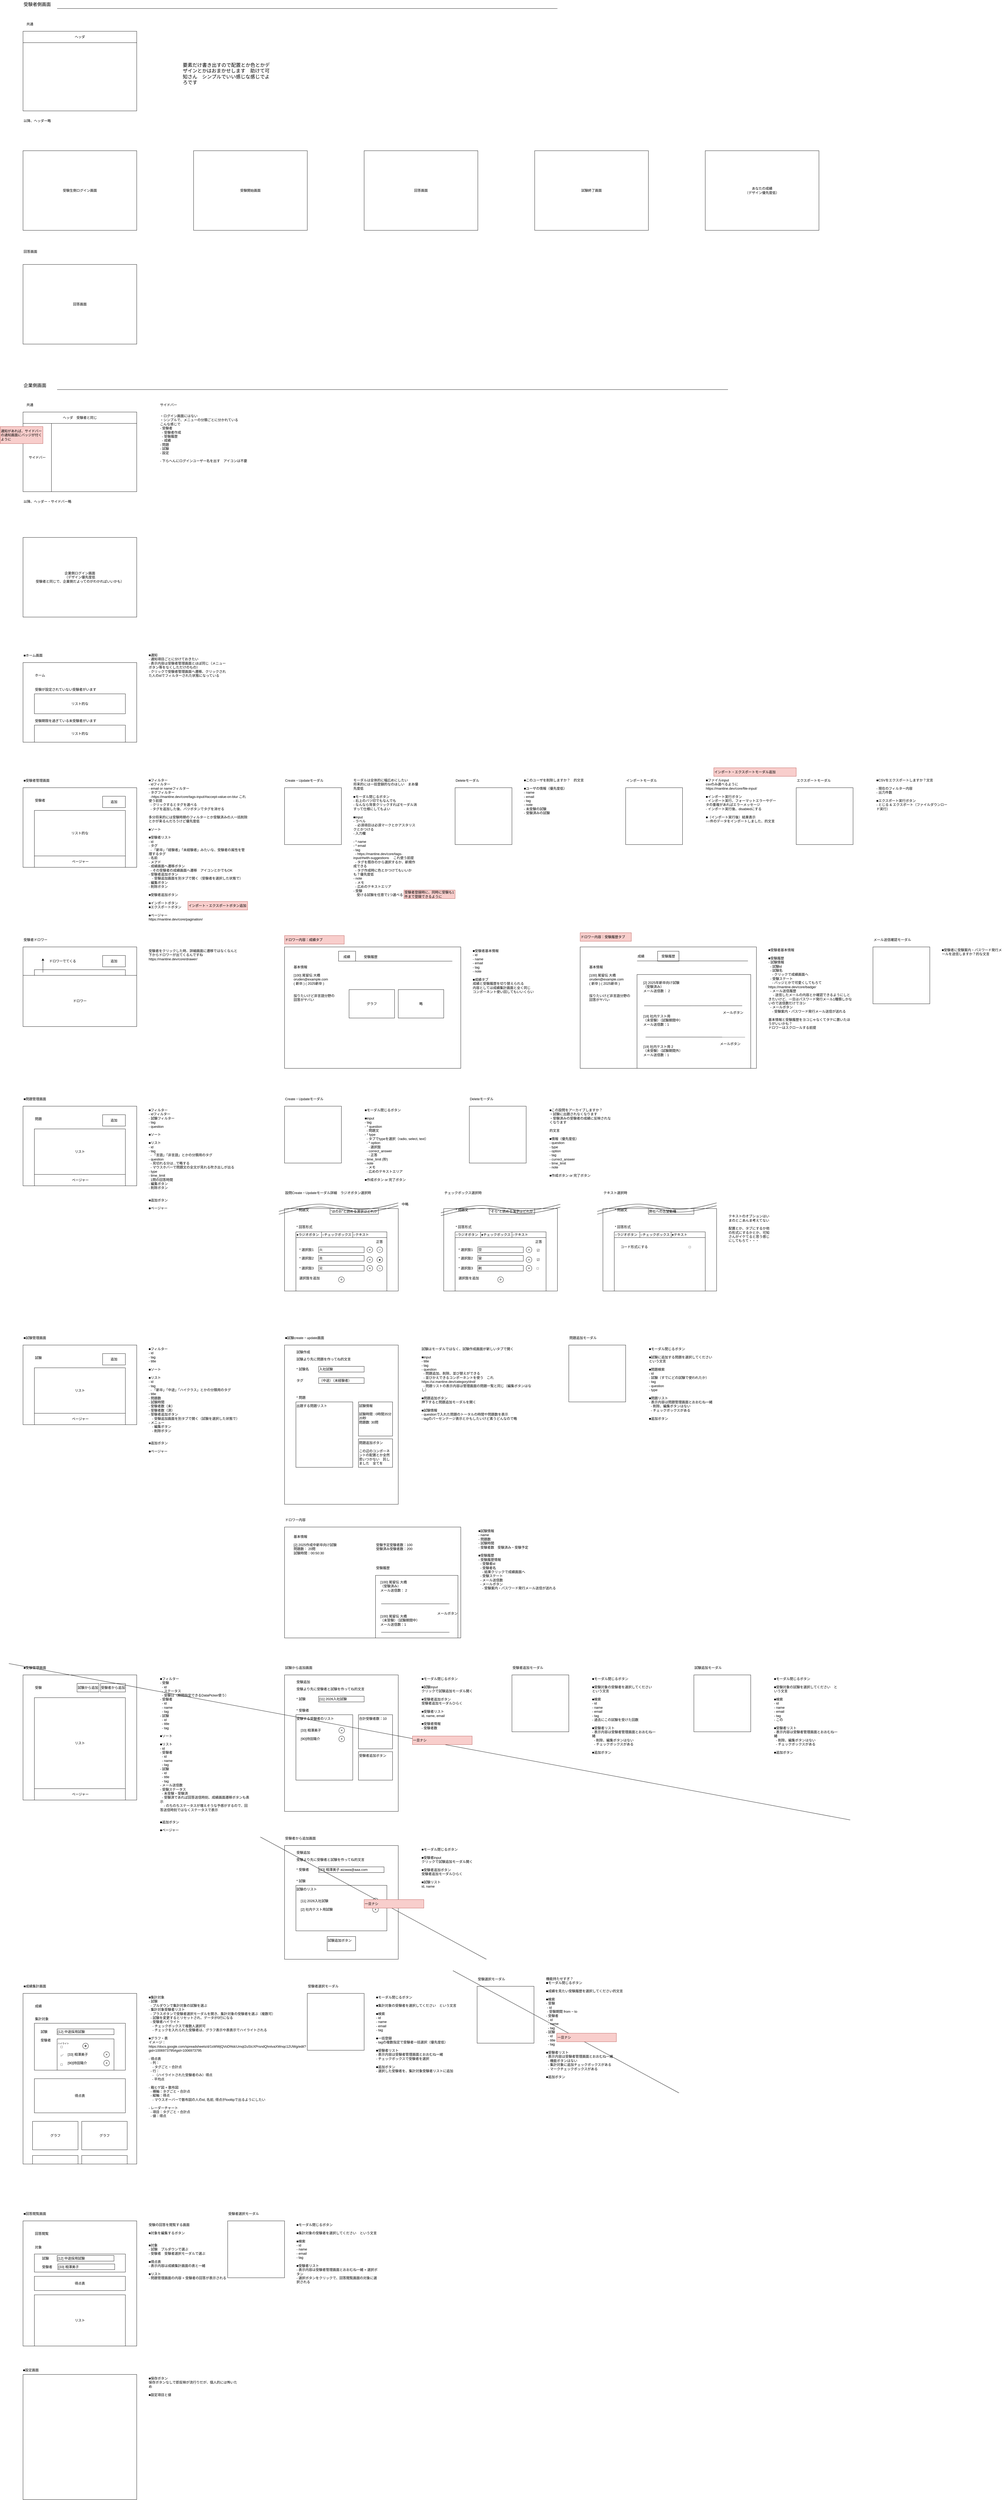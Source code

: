 <mxfile version="24.7.17">
  <diagram id="k0by66G6NU6gl-WKmSGM" name="ページ1">
    <mxGraphModel dx="1304" dy="1916" grid="1" gridSize="10" guides="1" tooltips="1" connect="1" arrows="1" fold="1" page="1" pageScale="1" pageWidth="827" pageHeight="1169" math="0" shadow="0">
      <root>
        <mxCell id="0" />
        <mxCell id="1" parent="0" />
        <mxCell id="zN_7OzC-4_wIDPigh8bY-1" value="受験生側ログイン画面" style="rounded=0;whiteSpace=wrap;html=1;fillColor=none;" parent="1" vertex="1">
          <mxGeometry x="120" y="-580" width="400" height="280" as="geometry" />
        </mxCell>
        <mxCell id="zN_7OzC-4_wIDPigh8bY-2" value="受験開始画面" style="rounded=0;whiteSpace=wrap;html=1;fillColor=none;" parent="1" vertex="1">
          <mxGeometry x="720" y="-580" width="400" height="280" as="geometry" />
        </mxCell>
        <mxCell id="zN_7OzC-4_wIDPigh8bY-3" value="回答画面" style="rounded=0;whiteSpace=wrap;html=1;fillColor=none;" parent="1" vertex="1">
          <mxGeometry x="1320" y="-580" width="400" height="280" as="geometry" />
        </mxCell>
        <mxCell id="zN_7OzC-4_wIDPigh8bY-4" value="試験終了画面" style="rounded=0;whiteSpace=wrap;html=1;fillColor=none;" parent="1" vertex="1">
          <mxGeometry x="1920" y="-580" width="400" height="280" as="geometry" />
        </mxCell>
        <mxCell id="zN_7OzC-4_wIDPigh8bY-5" value="あなたの成績&lt;div&gt;（デザイン優先度低）&lt;/div&gt;" style="rounded=0;whiteSpace=wrap;html=1;fillColor=none;" parent="1" vertex="1">
          <mxGeometry x="2520" y="-580" width="400" height="280" as="geometry" />
        </mxCell>
        <mxCell id="zN_7OzC-4_wIDPigh8bY-6" value="受験者側画面" style="text;html=1;align=left;verticalAlign=middle;whiteSpace=wrap;rounded=0;fontSize=16;" parent="1" vertex="1">
          <mxGeometry x="120" y="-1110" width="130" height="30" as="geometry" />
        </mxCell>
        <mxCell id="zN_7OzC-4_wIDPigh8bY-7" value="" style="endArrow=none;html=1;rounded=0;" parent="1" edge="1">
          <mxGeometry width="50" height="50" relative="1" as="geometry">
            <mxPoint x="240" y="-1080" as="sourcePoint" />
            <mxPoint x="2000" y="-1080" as="targetPoint" />
          </mxGeometry>
        </mxCell>
        <mxCell id="zN_7OzC-4_wIDPigh8bY-8" value="企業側画面" style="text;html=1;align=left;verticalAlign=middle;whiteSpace=wrap;rounded=0;fontSize=16;" parent="1" vertex="1">
          <mxGeometry x="120" y="230" width="130" height="30" as="geometry" />
        </mxCell>
        <mxCell id="zN_7OzC-4_wIDPigh8bY-9" value="" style="endArrow=none;html=1;rounded=0;" parent="1" edge="1">
          <mxGeometry width="50" height="50" relative="1" as="geometry">
            <mxPoint x="240" y="260" as="sourcePoint" />
            <mxPoint x="2600" y="260" as="targetPoint" />
          </mxGeometry>
        </mxCell>
        <mxCell id="zN_7OzC-4_wIDPigh8bY-10" value="企業側ログイン画面&lt;div&gt;（デザイン優先度低&lt;/div&gt;&lt;div&gt;受験者と同じで、企業側だよってのがわかればいいかも）&lt;/div&gt;" style="rounded=0;whiteSpace=wrap;html=1;fillColor=none;" parent="1" vertex="1">
          <mxGeometry x="120" y="780" width="400" height="280" as="geometry" />
        </mxCell>
        <mxCell id="zN_7OzC-4_wIDPigh8bY-12" value="" style="rounded=0;whiteSpace=wrap;html=1;fillColor=none;" parent="1" vertex="1">
          <mxGeometry x="120" y="339" width="400" height="280" as="geometry" />
        </mxCell>
        <mxCell id="zN_7OzC-4_wIDPigh8bY-13" value="共通" style="text;html=1;align=left;verticalAlign=middle;whiteSpace=wrap;rounded=0;" parent="1" vertex="1">
          <mxGeometry x="130" y="299" width="140" height="30" as="geometry" />
        </mxCell>
        <mxCell id="zN_7OzC-4_wIDPigh8bY-15" value="サイドバー" style="rounded=0;whiteSpace=wrap;html=1;fillColor=none;" parent="1" vertex="1">
          <mxGeometry x="120" y="379" width="100" height="240" as="geometry" />
        </mxCell>
        <mxCell id="zN_7OzC-4_wIDPigh8bY-16" value="ヘッダ　受験者と同じ" style="rounded=0;whiteSpace=wrap;html=1;fillColor=none;" parent="1" vertex="1">
          <mxGeometry x="120" y="339" width="400" height="40" as="geometry" />
        </mxCell>
        <mxCell id="zN_7OzC-4_wIDPigh8bY-17" value="サイドバー" style="text;html=1;align=left;verticalAlign=middle;whiteSpace=wrap;rounded=0;" parent="1" vertex="1">
          <mxGeometry x="600" y="299" width="140" height="30" as="geometry" />
        </mxCell>
        <mxCell id="zN_7OzC-4_wIDPigh8bY-18" value="&lt;div&gt;・ログイン画面にはない&lt;/div&gt;・シンプルで、メニューの分類ごとに分かれている&lt;div&gt;こんな感じで&lt;br&gt;&lt;div&gt;- 受験者&lt;/div&gt;&lt;div&gt;&amp;nbsp; - 受験者作成&lt;/div&gt;&lt;div&gt;&amp;nbsp; - 受験履歴&lt;/div&gt;&lt;div&gt;&amp;nbsp; - 成績&lt;/div&gt;&lt;div&gt;&lt;div&gt;- 問題&lt;/div&gt;&lt;/div&gt;&lt;div&gt;- 試験&lt;/div&gt;&lt;div&gt;- 設定&lt;/div&gt;&lt;div&gt;&lt;br&gt;&lt;/div&gt;&lt;div&gt;- 下らへんにログインユーザー名を出す　アイコンは不要&lt;/div&gt;&lt;/div&gt;" style="text;html=1;align=left;verticalAlign=top;whiteSpace=wrap;rounded=0;" parent="1" vertex="1">
          <mxGeometry x="600" y="339" width="320" height="241" as="geometry" />
        </mxCell>
        <mxCell id="zN_7OzC-4_wIDPigh8bY-19" value="" style="rounded=0;whiteSpace=wrap;html=1;fillColor=none;" parent="1" vertex="1">
          <mxGeometry x="120" y="1220" width="400" height="280" as="geometry" />
        </mxCell>
        <mxCell id="zN_7OzC-4_wIDPigh8bY-23" value="以降、ヘッダー・サイドバー略" style="text;html=1;align=left;verticalAlign=middle;whiteSpace=wrap;rounded=0;" parent="1" vertex="1">
          <mxGeometry x="120" y="639" width="350" height="30" as="geometry" />
        </mxCell>
        <mxCell id="zN_7OzC-4_wIDPigh8bY-24" value="■ホーム画面" style="text;html=1;align=left;verticalAlign=middle;whiteSpace=wrap;rounded=0;" parent="1" vertex="1">
          <mxGeometry x="120" y="1180" width="140" height="30" as="geometry" />
        </mxCell>
        <mxCell id="zN_7OzC-4_wIDPigh8bY-25" value="" style="rounded=0;whiteSpace=wrap;html=1;fillColor=none;" parent="1" vertex="1">
          <mxGeometry x="120" y="-1000" width="400" height="280" as="geometry" />
        </mxCell>
        <mxCell id="zN_7OzC-4_wIDPigh8bY-26" value="共通" style="text;html=1;align=left;verticalAlign=middle;whiteSpace=wrap;rounded=0;" parent="1" vertex="1">
          <mxGeometry x="130" y="-1040" width="140" height="30" as="geometry" />
        </mxCell>
        <mxCell id="zN_7OzC-4_wIDPigh8bY-28" value="ヘッダ" style="rounded=0;whiteSpace=wrap;html=1;fillColor=none;" parent="1" vertex="1">
          <mxGeometry x="120" y="-1000" width="400" height="40" as="geometry" />
        </mxCell>
        <mxCell id="zN_7OzC-4_wIDPigh8bY-29" value="以降、ヘッダー略" style="text;html=1;align=left;verticalAlign=middle;whiteSpace=wrap;rounded=0;" parent="1" vertex="1">
          <mxGeometry x="120" y="-700" width="350" height="30" as="geometry" />
        </mxCell>
        <mxCell id="BG62AUH-wRsbt14OVaal-1" value="" style="rounded=0;whiteSpace=wrap;html=1;fillColor=none;" parent="1" vertex="1">
          <mxGeometry x="120" y="1660" width="400" height="280" as="geometry" />
        </mxCell>
        <mxCell id="BG62AUH-wRsbt14OVaal-2" value="■&lt;span style=&quot;background-color: initial;&quot;&gt;受験者管理画面&lt;/span&gt;" style="text;html=1;align=left;verticalAlign=middle;whiteSpace=wrap;rounded=0;" parent="1" vertex="1">
          <mxGeometry x="120" y="1620" width="140" height="30" as="geometry" />
        </mxCell>
        <mxCell id="OjUTvFWbkhc-5GFYd0Ob-2" value="■フィルター&lt;br&gt;- idフィルター&lt;br&gt;- email or nameフィルター&lt;br&gt;- タグフィルター&lt;br&gt;&amp;nbsp; -https://mantine.dev/core/tags-input/#accept-value-on-blur これ使う前提&lt;br&gt;&amp;nbsp; - クリックするとタグを選べる&lt;br&gt;&amp;nbsp; - タグを追加した後、バツボタンでタグを消せる&lt;br&gt;&lt;br&gt;多分将来的には受験時期のフィルターとか受験済みの人一括削除とかが来るんだろうけど優先度低&lt;br&gt;&lt;br&gt;■ソート&lt;br&gt;&lt;br&gt;■受験者リスト&lt;br&gt;- id&lt;br&gt;- タグ&lt;br&gt;&amp;nbsp; - 「新卒」「経験者」「未経験者」みたいな、受験者の属性を管理するタグ&lt;br&gt;&lt;div&gt;- 名前&lt;br&gt;- メアド&lt;br&gt;- 成績画面へ遷移ボタン&lt;br&gt;&amp;nbsp; - その受験者の成績画面へ遷移　アイコンとかでもOK&lt;/div&gt;&lt;div&gt;- 受験者追加ボタン&lt;/div&gt;&lt;div&gt;　- 受験追加画面を別タブで開く（受験者を選択した状態で）&lt;br&gt;&lt;/div&gt;- 編集ボタン&lt;br&gt;- 削除ボタン&lt;div&gt;&lt;br&gt;■受験者追加ボタン&lt;br&gt;&lt;br&gt;■インポートボタン&lt;br&gt;■エクスポートボタン&lt;br&gt;&lt;br&gt;■ページャー&lt;br&gt;&lt;/div&gt;&lt;div&gt;https://mantine.dev/core/pagination/&lt;br&gt;&lt;/div&gt;" style="text;html=1;align=left;verticalAlign=top;whiteSpace=wrap;rounded=0;" parent="1" vertex="1">
          <mxGeometry x="560" y="1620" width="350" height="380" as="geometry" />
        </mxCell>
        <mxCell id="bsYNKNFRyK9_930fr4la-1" value="" style="rounded=0;whiteSpace=wrap;html=1;fillColor=none;" parent="1" vertex="1">
          <mxGeometry x="1040" y="1660" width="200" height="200" as="geometry" />
        </mxCell>
        <mxCell id="bsYNKNFRyK9_930fr4la-2" value="Create・Updateモーダル" style="text;html=1;align=left;verticalAlign=middle;whiteSpace=wrap;rounded=0;" parent="1" vertex="1">
          <mxGeometry x="1040" y="1620" width="140" height="30" as="geometry" />
        </mxCell>
        <mxCell id="bsYNKNFRyK9_930fr4la-3" value="モーダルは全体的に幅広めにしたい&lt;div&gt;将来的には一括登録的なのほしい　まあ優先度低&lt;br&gt;&lt;br&gt;■モーダル閉じるボタン&lt;div&gt;- 右上のバツ印でもなんでも&lt;/div&gt;&lt;div&gt;- なんなら背景クリックすればモーダル消すって仕様にしてもよい&lt;br&gt;&lt;br&gt;■input&lt;br&gt;- ラベル&lt;br&gt;&amp;nbsp; - 必須項目は必須マークとかアスタリスクとかつける&lt;br&gt;- 入力欄&lt;br&gt;&lt;br&gt;- * name&lt;br&gt;- * email&lt;br&gt;- tag&lt;br&gt;&amp;nbsp; - https://mantine.dev/core/tags-input/#with-suggestions 　これ使う前提&lt;br&gt;&amp;nbsp; - タグを既存のから選択するか、新規作成できる&lt;br&gt;&amp;nbsp; - タグ作成時に色とかつけてもいいかも？優先度低&lt;br&gt;- note&lt;br&gt;&amp;nbsp; - メモ&lt;br&gt;&amp;nbsp; - 広めのテキストエリア&lt;br&gt;- 受験&lt;/div&gt;&lt;/div&gt;&lt;div&gt;　受ける試験を任意で1つ選べる&lt;/div&gt;" style="text;html=1;align=left;verticalAlign=top;whiteSpace=wrap;rounded=0;" parent="1" vertex="1">
          <mxGeometry x="1280" y="1620" width="230" height="270" as="geometry" />
        </mxCell>
        <mxCell id="Y3Y5p0N6ZpjQIikqNfGl-5" value="" style="rounded=0;whiteSpace=wrap;html=1;fillColor=none;" parent="1" vertex="1">
          <mxGeometry x="1640" y="1660" width="200" height="200" as="geometry" />
        </mxCell>
        <mxCell id="Y3Y5p0N6ZpjQIikqNfGl-6" value="Deleteモーダル" style="text;html=1;align=left;verticalAlign=middle;whiteSpace=wrap;rounded=0;" parent="1" vertex="1">
          <mxGeometry x="1640" y="1620" width="140" height="30" as="geometry" />
        </mxCell>
        <mxCell id="Y3Y5p0N6ZpjQIikqNfGl-7" value="&lt;div&gt;■このユーザを削除しますか？　的文言&lt;br&gt;&lt;br&gt;&lt;/div&gt;&lt;div&gt;■ユーザの情報（優先度低）&lt;br&gt;- name&lt;br&gt;- email&lt;br&gt;- tag&lt;br&gt;- note&lt;br&gt;- 未受験の試験&lt;br&gt;- 受験済みの試験&lt;br&gt;&lt;/div&gt;" style="text;html=1;align=left;verticalAlign=top;whiteSpace=wrap;rounded=0;" parent="1" vertex="1">
          <mxGeometry x="1880" y="1620" width="220" height="180" as="geometry" />
        </mxCell>
        <mxCell id="Y3Y5p0N6ZpjQIikqNfGl-10" value="追加" style="rounded=0;whiteSpace=wrap;html=1;fillColor=none;" parent="1" vertex="1">
          <mxGeometry x="400" y="1690" width="80" height="40" as="geometry" />
        </mxCell>
        <mxCell id="Y3Y5p0N6ZpjQIikqNfGl-11" value="リスト的な" style="rounded=0;whiteSpace=wrap;html=1;fillColor=none;" parent="1" vertex="1">
          <mxGeometry x="160" y="1740" width="320" height="160" as="geometry" />
        </mxCell>
        <mxCell id="Y3Y5p0N6ZpjQIikqNfGl-12" value="&amp;nbsp;ページャー" style="rounded=0;whiteSpace=wrap;html=1;fillColor=none;" parent="1" vertex="1">
          <mxGeometry x="160" y="1900" width="320" height="40" as="geometry" />
        </mxCell>
        <mxCell id="Y3Y5p0N6ZpjQIikqNfGl-13" value="要素だけ書き出すので配置とか色とかデザインとかはおまかせします　助けて可知さん　シンプルでいい感じな感じでよろです" style="text;html=1;align=left;verticalAlign=middle;whiteSpace=wrap;rounded=0;fontSize=17;" parent="1" vertex="1">
          <mxGeometry x="680" y="-1040" width="320" height="380" as="geometry" />
        </mxCell>
        <mxCell id="2ZWetD6m9sAQcYfEBP4A-1" value="" style="rounded=0;whiteSpace=wrap;html=1;fillColor=none;" parent="1" vertex="1">
          <mxGeometry x="120" y="2220" width="400" height="280" as="geometry" />
        </mxCell>
        <mxCell id="2ZWetD6m9sAQcYfEBP4A-2" value="受験者ドロワー" style="text;html=1;align=left;verticalAlign=middle;whiteSpace=wrap;rounded=0;" parent="1" vertex="1">
          <mxGeometry x="120" y="2180" width="140" height="30" as="geometry" />
        </mxCell>
        <mxCell id="2ZWetD6m9sAQcYfEBP4A-3" value="追加" style="rounded=0;whiteSpace=wrap;html=1;fillColor=none;" parent="1" vertex="1">
          <mxGeometry x="400" y="2250" width="80" height="40" as="geometry" />
        </mxCell>
        <mxCell id="2ZWetD6m9sAQcYfEBP4A-4" value="リスト的な" style="rounded=0;whiteSpace=wrap;html=1;fillColor=none;" parent="1" vertex="1">
          <mxGeometry x="160" y="2300" width="320" height="160" as="geometry" />
        </mxCell>
        <mxCell id="2ZWetD6m9sAQcYfEBP4A-5" value="&amp;nbsp;ページャー" style="rounded=0;whiteSpace=wrap;html=1;fillColor=none;" parent="1" vertex="1">
          <mxGeometry x="160" y="2460" width="320" height="40" as="geometry" />
        </mxCell>
        <mxCell id="2ZWetD6m9sAQcYfEBP4A-6" value="&lt;div&gt;受験者をクリックした時、詳細画面に遷移ではなくなんと下からドロワーが出てくるんですね&lt;/div&gt;&lt;div&gt;https://mantine.dev/core/drawer/&lt;br&gt;&lt;/div&gt;&lt;div&gt;&lt;br&gt;&lt;/div&gt;&lt;div&gt;&lt;br&gt;&lt;/div&gt;" style="text;html=1;align=left;verticalAlign=top;whiteSpace=wrap;rounded=0;" parent="1" vertex="1">
          <mxGeometry x="560" y="2220" width="320" height="240" as="geometry" />
        </mxCell>
        <mxCell id="2ZWetD6m9sAQcYfEBP4A-7" value="ドロワー" style="rounded=0;whiteSpace=wrap;html=1;" parent="1" vertex="1">
          <mxGeometry x="120" y="2320" width="400" height="180" as="geometry" />
        </mxCell>
        <mxCell id="2ZWetD6m9sAQcYfEBP4A-8" value="" style="endArrow=classic;html=1;rounded=0;entryX=0.175;entryY=0.143;entryDx=0;entryDy=0;entryPerimeter=0;" parent="1" target="2ZWetD6m9sAQcYfEBP4A-1" edge="1">
          <mxGeometry width="50" height="50" relative="1" as="geometry">
            <mxPoint x="190" y="2310" as="sourcePoint" />
            <mxPoint x="240" y="2260" as="targetPoint" />
          </mxGeometry>
        </mxCell>
        <mxCell id="2ZWetD6m9sAQcYfEBP4A-9" value="ドロワーでてくる" style="text;html=1;align=left;verticalAlign=middle;whiteSpace=wrap;rounded=0;" parent="1" vertex="1">
          <mxGeometry x="210" y="2255" width="140" height="30" as="geometry" />
        </mxCell>
        <mxCell id="2ZWetD6m9sAQcYfEBP4A-10" value="" style="rounded=0;whiteSpace=wrap;html=1;" parent="1" vertex="1">
          <mxGeometry x="1040" y="2220" width="620" height="427" as="geometry" />
        </mxCell>
        <mxCell id="2ZWetD6m9sAQcYfEBP4A-11" value="ドロワー内容：成績タブ" style="text;html=1;align=left;verticalAlign=middle;whiteSpace=wrap;rounded=0;fillColor=#f8cecc;strokeColor=#b85450;" parent="1" vertex="1">
          <mxGeometry x="1040" y="2180" width="210" height="30" as="geometry" />
        </mxCell>
        <mxCell id="2ZWetD6m9sAQcYfEBP4A-12" value="&lt;div&gt;&lt;span style=&quot;background-color: initial;&quot;&gt;■受験者基本情報&lt;br&gt;&lt;/span&gt;- id&lt;br&gt;&lt;/div&gt;&lt;div&gt;- name&lt;br&gt;- email&lt;br&gt;- tag&lt;br&gt;- note&lt;/div&gt;&lt;div&gt;&lt;br&gt;■成績タブ&lt;br&gt;成績と受験履歴を切り替えられる&lt;br&gt;内容としては成績集計画面と全く同じ&lt;br&gt;&lt;span style=&quot;background-color: initial;&quot;&gt;コンポーネント使い回してもいいくらい&lt;/span&gt;&lt;/div&gt;" style="text;html=1;align=left;verticalAlign=top;whiteSpace=wrap;rounded=0;" parent="1" vertex="1">
          <mxGeometry x="1700" y="2220" width="320" height="330" as="geometry" />
        </mxCell>
        <mxCell id="2ZWetD6m9sAQcYfEBP4A-13" value="受験者" style="text;html=1;align=left;verticalAlign=middle;whiteSpace=wrap;rounded=0;" parent="1" vertex="1">
          <mxGeometry x="160" y="1690" width="140" height="30" as="geometry" />
        </mxCell>
        <mxCell id="2ZWetD6m9sAQcYfEBP4A-14" value="基本情報&lt;br&gt;&lt;div&gt;&lt;br&gt;[100] 尾留伝 大橋&lt;br&gt;oruden@example.com&lt;br&gt;( 新卒 ) ( 2025新卒 )&lt;br&gt;&lt;br&gt;&lt;br&gt;採りたいけど非言語分野の回答がヤバい&lt;br&gt;&lt;/div&gt;" style="text;html=1;align=left;verticalAlign=top;whiteSpace=wrap;rounded=0;" parent="1" vertex="1">
          <mxGeometry x="1070" y="2277" width="150" height="160" as="geometry" />
        </mxCell>
        <mxCell id="oB426RifMvSdbvtEAGv8-1" value="回答画面" style="rounded=0;whiteSpace=wrap;html=1;fillColor=none;" parent="1" vertex="1">
          <mxGeometry x="120" y="-180" width="400" height="280" as="geometry" />
        </mxCell>
        <mxCell id="oB426RifMvSdbvtEAGv8-2" value="回答画面" style="text;html=1;align=left;verticalAlign=middle;whiteSpace=wrap;rounded=0;" parent="1" vertex="1">
          <mxGeometry x="120" y="-240" width="140" height="30" as="geometry" />
        </mxCell>
        <mxCell id="bP6xk0DdPbtMNDP1m7rt-1" value="" style="rounded=0;whiteSpace=wrap;html=1;fillColor=none;" parent="1" vertex="1">
          <mxGeometry x="120" y="2780" width="400" height="280" as="geometry" />
        </mxCell>
        <mxCell id="bP6xk0DdPbtMNDP1m7rt-2" value="■問題管理画面" style="text;html=1;align=left;verticalAlign=middle;whiteSpace=wrap;rounded=0;" parent="1" vertex="1">
          <mxGeometry x="120" y="2740" width="140" height="30" as="geometry" />
        </mxCell>
        <mxCell id="bP6xk0DdPbtMNDP1m7rt-3" value="■フィルター&lt;br&gt;- idフィルター&lt;br&gt;- 試験フィルター&lt;br&gt;- tag&lt;br&gt;- question&lt;br&gt;&lt;br&gt;■ソート&lt;br&gt;&lt;br&gt;■リスト&lt;br&gt;- id&lt;br class=&quot;Apple-interchange-newline&quot;&gt;- tag&lt;br&gt;&amp;nbsp; - 「言語」「非言語」とかの分類用のタグ&lt;br&gt;&lt;div&gt;- question&lt;br&gt;&amp;nbsp; - 見切れる分は...で略する&lt;br&gt;&amp;nbsp; - マウスホバーで問題文の全文が見れる吹き出しが出る&lt;br&gt;- type&lt;br&gt;- time_limit&lt;br&gt;&amp;nbsp; 1問の回答時間&lt;br&gt;- 編集ボタン&lt;br&gt;- 削除ボタン&lt;br&gt;&lt;br&gt;&lt;br&gt;■追加ボタン&lt;br&gt;&lt;br&gt;■ページャー&lt;/div&gt;" style="text;html=1;align=left;verticalAlign=top;whiteSpace=wrap;rounded=0;" parent="1" vertex="1">
          <mxGeometry x="560" y="2780" width="320" height="380" as="geometry" />
        </mxCell>
        <mxCell id="bP6xk0DdPbtMNDP1m7rt-4" value="追加" style="rounded=0;whiteSpace=wrap;html=1;fillColor=none;" parent="1" vertex="1">
          <mxGeometry x="400" y="2810" width="80" height="40" as="geometry" />
        </mxCell>
        <mxCell id="bP6xk0DdPbtMNDP1m7rt-7" value="問題" style="text;html=1;align=left;verticalAlign=middle;whiteSpace=wrap;rounded=0;" parent="1" vertex="1">
          <mxGeometry x="160" y="2810" width="140" height="30" as="geometry" />
        </mxCell>
        <mxCell id="ssmDBBOCcYC_2ah-YTIz-1" value="リスト" style="rounded=0;whiteSpace=wrap;html=1;fillColor=none;" parent="1" vertex="1">
          <mxGeometry x="160" y="2860" width="320" height="160" as="geometry" />
        </mxCell>
        <mxCell id="ssmDBBOCcYC_2ah-YTIz-2" value="&amp;nbsp;ページャー" style="rounded=0;whiteSpace=wrap;html=1;fillColor=none;" parent="1" vertex="1">
          <mxGeometry x="160" y="3020" width="320" height="40" as="geometry" />
        </mxCell>
        <mxCell id="3HC2Cp4gwj4xktPx99CC-3" value="" style="rounded=0;whiteSpace=wrap;html=1;fillColor=none;" parent="1" vertex="1">
          <mxGeometry x="1040" y="2780" width="200" height="200" as="geometry" />
        </mxCell>
        <mxCell id="3HC2Cp4gwj4xktPx99CC-4" value="Create・Updateモーダル" style="text;html=1;align=left;verticalAlign=middle;whiteSpace=wrap;rounded=0;" parent="1" vertex="1">
          <mxGeometry x="1040" y="2740" width="140" height="30" as="geometry" />
        </mxCell>
        <mxCell id="3HC2Cp4gwj4xktPx99CC-5" value="■モーダル閉じるボタン&lt;div&gt;&lt;br&gt;■input&lt;br&gt;- tag&lt;br&gt;- * question&lt;br&gt;&amp;nbsp; - 問題文&lt;br&gt;- * type&lt;br&gt;&amp;nbsp; - タブでtypeを選択（radio, select, text）&lt;br&gt;&amp;nbsp; - * option&lt;br&gt;&amp;nbsp; &amp;nbsp; - 選択肢&lt;br&gt;&amp;nbsp; - correct_answer&lt;br&gt;&amp;nbsp; &amp;nbsp; - 正答&lt;br&gt;- time_limit (秒)&lt;br&gt;- note&lt;br&gt;&amp;nbsp; - メモ&lt;br&gt;&amp;nbsp; - 広めのテキストエリア&lt;br&gt;&lt;br&gt;■作成ボタン or 完了ボタン&lt;/div&gt;" style="text;html=1;align=left;verticalAlign=top;whiteSpace=wrap;rounded=0;" parent="1" vertex="1">
          <mxGeometry x="1320" y="2780" width="230" height="270" as="geometry" />
        </mxCell>
        <mxCell id="3HC2Cp4gwj4xktPx99CC-6" value="" style="rounded=0;whiteSpace=wrap;html=1;fillColor=none;" parent="1" vertex="1">
          <mxGeometry x="1690" y="2780" width="200" height="200" as="geometry" />
        </mxCell>
        <mxCell id="3HC2Cp4gwj4xktPx99CC-7" value="Deleteモーダル" style="text;html=1;align=left;verticalAlign=middle;whiteSpace=wrap;rounded=0;" parent="1" vertex="1">
          <mxGeometry x="1690" y="2740" width="140" height="30" as="geometry" />
        </mxCell>
        <mxCell id="3HC2Cp4gwj4xktPx99CC-8" value="&lt;div&gt;■この設問をアーカイブしますか？&lt;br&gt;・試験に出題されなくなります&lt;br&gt;・受験済みの受験者の成績に反映されなくなります&lt;br&gt;&lt;br&gt;的文言&lt;br&gt;&lt;br&gt;&lt;/div&gt;&lt;div&gt;■情報（優先度低）&lt;br&gt;- question&lt;br&gt;- type&lt;br&gt;- option&lt;br&gt;- tag&lt;br&gt;- currect_answer&lt;br&gt;- time_limit&lt;br&gt;- note&lt;br&gt;&lt;br&gt;■作成ボタン or 完了ボタン&lt;br&gt;&lt;/div&gt;" style="text;html=1;align=left;verticalAlign=top;whiteSpace=wrap;rounded=0;" parent="1" vertex="1">
          <mxGeometry x="1970" y="2780" width="220" height="180" as="geometry" />
        </mxCell>
        <mxCell id="E4xDCeF54RdpkPRGIwYA-2" value="設問Create・Updateモーダル詳細　ラジオボタン選択時" style="text;html=1;align=left;verticalAlign=middle;whiteSpace=wrap;rounded=0;" parent="1" vertex="1">
          <mxGeometry x="1040" y="3070" width="320" height="30" as="geometry" />
        </mxCell>
        <mxCell id="E4xDCeF54RdpkPRGIwYA-3" value="" style="rounded=0;whiteSpace=wrap;html=1;fillColor=none;" parent="1" vertex="1">
          <mxGeometry x="1040" y="3140" width="400" height="290" as="geometry" />
        </mxCell>
        <mxCell id="E4xDCeF54RdpkPRGIwYA-4" value="”ほのお&quot;と読める&lt;span style=&quot;background-color: initial;&quot;&gt;漢字はどれか&lt;/span&gt;" style="rounded=0;whiteSpace=wrap;html=1;fillColor=none;align=left;" parent="1" vertex="1">
          <mxGeometry x="1200" y="3140" width="170" height="20" as="geometry" />
        </mxCell>
        <mxCell id="E4xDCeF54RdpkPRGIwYA-5" value="* 問題文" style="text;html=1;align=left;verticalAlign=middle;whiteSpace=wrap;rounded=0;" parent="1" vertex="1">
          <mxGeometry x="1080" y="3130" width="70" height="30" as="geometry" />
        </mxCell>
        <mxCell id="E4xDCeF54RdpkPRGIwYA-6" value="●ラジオボタン" style="rounded=0;whiteSpace=wrap;html=1;fillColor=none;align=left;" parent="1" vertex="1">
          <mxGeometry x="1080" y="3222" width="90" height="20" as="geometry" />
        </mxCell>
        <mxCell id="E4xDCeF54RdpkPRGIwYA-7" value="* 回答形式" style="text;html=1;align=left;verticalAlign=middle;whiteSpace=wrap;rounded=0;" parent="1" vertex="1">
          <mxGeometry x="1080" y="3190" width="70" height="30" as="geometry" />
        </mxCell>
        <mxCell id="E4xDCeF54RdpkPRGIwYA-8" value="○チェックボックス" style="rounded=0;whiteSpace=wrap;html=1;align=left;fontStyle=0;" parent="1" vertex="1">
          <mxGeometry x="1170" y="3222" width="110" height="20" as="geometry" />
        </mxCell>
        <mxCell id="E4xDCeF54RdpkPRGIwYA-9" value="○テキスト" style="rounded=0;whiteSpace=wrap;html=1;fillColor=none;align=left;" parent="1" vertex="1">
          <mxGeometry x="1280" y="3222" width="120" height="20" as="geometry" />
        </mxCell>
        <mxCell id="E4xDCeF54RdpkPRGIwYA-11" value="" style="rounded=0;whiteSpace=wrap;html=1;fillColor=none;align=left;" parent="1" vertex="1">
          <mxGeometry x="1080" y="3242" width="320" height="188" as="geometry" />
        </mxCell>
        <mxCell id="04iO3gaZqpDQR3jB9z5x-1" value="火" style="rounded=0;whiteSpace=wrap;html=1;fillColor=none;align=left;" parent="1" vertex="1">
          <mxGeometry x="1160" y="3275" width="160" height="20" as="geometry" />
        </mxCell>
        <mxCell id="04iO3gaZqpDQR3jB9z5x-2" value="炎" style="rounded=0;whiteSpace=wrap;html=1;fillColor=none;align=left;" parent="1" vertex="1">
          <mxGeometry x="1160" y="3305" width="160" height="20" as="geometry" />
        </mxCell>
        <mxCell id="04iO3gaZqpDQR3jB9z5x-3" value="* 選択肢1" style="text;html=1;align=left;verticalAlign=middle;whiteSpace=wrap;rounded=0;" parent="1" vertex="1">
          <mxGeometry x="1090" y="3270" width="70" height="30" as="geometry" />
        </mxCell>
        <mxCell id="04iO3gaZqpDQR3jB9z5x-4" value="* 選択肢2" style="text;html=1;align=left;verticalAlign=middle;whiteSpace=wrap;rounded=0;" parent="1" vertex="1">
          <mxGeometry x="1090" y="3300" width="70" height="30" as="geometry" />
        </mxCell>
        <mxCell id="04iO3gaZqpDQR3jB9z5x-5" value="災" style="rounded=0;whiteSpace=wrap;html=1;fillColor=none;align=left;" parent="1" vertex="1">
          <mxGeometry x="1160" y="3340" width="160" height="20" as="geometry" />
        </mxCell>
        <mxCell id="04iO3gaZqpDQR3jB9z5x-6" value="* 選択肢3" style="text;html=1;align=left;verticalAlign=middle;whiteSpace=wrap;rounded=0;" parent="1" vertex="1">
          <mxGeometry x="1090" y="3335" width="70" height="30" as="geometry" />
        </mxCell>
        <mxCell id="04iO3gaZqpDQR3jB9z5x-7" value="×" style="ellipse;whiteSpace=wrap;html=1;" parent="1" vertex="1">
          <mxGeometry x="1330" y="3275" width="20" height="20" as="geometry" />
        </mxCell>
        <mxCell id="04iO3gaZqpDQR3jB9z5x-10" value="×" style="ellipse;whiteSpace=wrap;html=1;" parent="1" vertex="1">
          <mxGeometry x="1330" y="3310" width="20" height="20" as="geometry" />
        </mxCell>
        <mxCell id="04iO3gaZqpDQR3jB9z5x-11" value="×" style="ellipse;whiteSpace=wrap;html=1;" parent="1" vertex="1">
          <mxGeometry x="1330" y="3340" width="20" height="20" as="geometry" />
        </mxCell>
        <mxCell id="04iO3gaZqpDQR3jB9z5x-12" value="正答" style="text;html=1;align=left;verticalAlign=middle;whiteSpace=wrap;rounded=0;" parent="1" vertex="1">
          <mxGeometry x="1360" y="3242" width="30" height="30" as="geometry" />
        </mxCell>
        <mxCell id="04iO3gaZqpDQR3jB9z5x-17" value="＋" style="ellipse;whiteSpace=wrap;html=1;" parent="1" vertex="1">
          <mxGeometry x="1230" y="3380" width="20" height="20" as="geometry" />
        </mxCell>
        <mxCell id="04iO3gaZqpDQR3jB9z5x-18" value="選択肢を追加" style="text;html=1;align=left;verticalAlign=middle;whiteSpace=wrap;rounded=0;" parent="1" vertex="1">
          <mxGeometry x="1090" y="3370" width="80" height="30" as="geometry" />
        </mxCell>
        <mxCell id="04iO3gaZqpDQR3jB9z5x-19" value="" style="rounded=0;whiteSpace=wrap;html=1;fillColor=none;" parent="1" vertex="1">
          <mxGeometry x="1600" y="3140" width="400" height="290" as="geometry" />
        </mxCell>
        <mxCell id="04iO3gaZqpDQR3jB9z5x-20" value="”そら&quot;と読める&lt;span style=&quot;background-color: initial;&quot;&gt;漢字はどれか&lt;/span&gt;" style="rounded=0;whiteSpace=wrap;html=1;fillColor=none;align=left;" parent="1" vertex="1">
          <mxGeometry x="1760" y="3140" width="160" height="20" as="geometry" />
        </mxCell>
        <mxCell id="04iO3gaZqpDQR3jB9z5x-21" value="* 問題文" style="text;html=1;align=left;verticalAlign=middle;whiteSpace=wrap;rounded=0;" parent="1" vertex="1">
          <mxGeometry x="1640" y="3130" width="70" height="30" as="geometry" />
        </mxCell>
        <mxCell id="04iO3gaZqpDQR3jB9z5x-22" value="○ラジオボタン" style="rounded=0;whiteSpace=wrap;html=1;fillColor=none;align=left;" parent="1" vertex="1">
          <mxGeometry x="1640" y="3222" width="90" height="20" as="geometry" />
        </mxCell>
        <mxCell id="04iO3gaZqpDQR3jB9z5x-23" value="* 回答形式" style="text;html=1;align=left;verticalAlign=middle;whiteSpace=wrap;rounded=0;" parent="1" vertex="1">
          <mxGeometry x="1640" y="3190" width="70" height="30" as="geometry" />
        </mxCell>
        <mxCell id="04iO3gaZqpDQR3jB9z5x-24" value="●チェックボックス" style="rounded=0;whiteSpace=wrap;html=1;align=left;fontStyle=0;" parent="1" vertex="1">
          <mxGeometry x="1730" y="3222" width="110" height="20" as="geometry" />
        </mxCell>
        <mxCell id="04iO3gaZqpDQR3jB9z5x-25" value="○テキスト" style="rounded=0;whiteSpace=wrap;html=1;fillColor=none;align=left;" parent="1" vertex="1">
          <mxGeometry x="1840" y="3222" width="120" height="20" as="geometry" />
        </mxCell>
        <mxCell id="04iO3gaZqpDQR3jB9z5x-26" value="" style="rounded=0;whiteSpace=wrap;html=1;fillColor=none;align=left;" parent="1" vertex="1">
          <mxGeometry x="1640" y="3242" width="320" height="188" as="geometry" />
        </mxCell>
        <mxCell id="04iO3gaZqpDQR3jB9z5x-27" value="空" style="rounded=0;whiteSpace=wrap;html=1;fillColor=none;align=left;" parent="1" vertex="1">
          <mxGeometry x="1720" y="3275" width="160" height="20" as="geometry" />
        </mxCell>
        <mxCell id="04iO3gaZqpDQR3jB9z5x-28" value="宙" style="rounded=0;whiteSpace=wrap;html=1;fillColor=none;align=left;" parent="1" vertex="1">
          <mxGeometry x="1720" y="3305" width="160" height="20" as="geometry" />
        </mxCell>
        <mxCell id="04iO3gaZqpDQR3jB9z5x-29" value="* 選択肢1" style="text;html=1;align=left;verticalAlign=middle;whiteSpace=wrap;rounded=0;" parent="1" vertex="1">
          <mxGeometry x="1650" y="3270" width="70" height="30" as="geometry" />
        </mxCell>
        <mxCell id="04iO3gaZqpDQR3jB9z5x-30" value="* 選択肢2" style="text;html=1;align=left;verticalAlign=middle;whiteSpace=wrap;rounded=0;" parent="1" vertex="1">
          <mxGeometry x="1650" y="3300" width="70" height="30" as="geometry" />
        </mxCell>
        <mxCell id="04iO3gaZqpDQR3jB9z5x-31" value="剃" style="rounded=0;whiteSpace=wrap;html=1;fillColor=none;align=left;" parent="1" vertex="1">
          <mxGeometry x="1720" y="3340" width="160" height="20" as="geometry" />
        </mxCell>
        <mxCell id="04iO3gaZqpDQR3jB9z5x-32" value="* 選択肢3" style="text;html=1;align=left;verticalAlign=middle;whiteSpace=wrap;rounded=0;" parent="1" vertex="1">
          <mxGeometry x="1650" y="3335" width="70" height="30" as="geometry" />
        </mxCell>
        <mxCell id="04iO3gaZqpDQR3jB9z5x-33" value="×" style="ellipse;whiteSpace=wrap;html=1;" parent="1" vertex="1">
          <mxGeometry x="1890" y="3275" width="20" height="20" as="geometry" />
        </mxCell>
        <mxCell id="04iO3gaZqpDQR3jB9z5x-34" value="×" style="ellipse;whiteSpace=wrap;html=1;" parent="1" vertex="1">
          <mxGeometry x="1890" y="3310" width="20" height="20" as="geometry" />
        </mxCell>
        <mxCell id="04iO3gaZqpDQR3jB9z5x-35" value="×" style="ellipse;whiteSpace=wrap;html=1;" parent="1" vertex="1">
          <mxGeometry x="1890" y="3340" width="20" height="20" as="geometry" />
        </mxCell>
        <mxCell id="04iO3gaZqpDQR3jB9z5x-36" value="正答" style="text;html=1;align=left;verticalAlign=middle;whiteSpace=wrap;rounded=0;" parent="1" vertex="1">
          <mxGeometry x="1920" y="3242" width="30" height="30" as="geometry" />
        </mxCell>
        <mxCell id="04iO3gaZqpDQR3jB9z5x-37" value="☑︎" style="text;html=1;align=left;verticalAlign=middle;whiteSpace=wrap;rounded=0;" parent="1" vertex="1">
          <mxGeometry x="1925" y="3272" width="20" height="30" as="geometry" />
        </mxCell>
        <mxCell id="04iO3gaZqpDQR3jB9z5x-38" value="☑︎" style="text;html=1;align=left;verticalAlign=middle;whiteSpace=wrap;rounded=0;" parent="1" vertex="1">
          <mxGeometry x="1925" y="3305" width="20" height="30" as="geometry" />
        </mxCell>
        <mxCell id="04iO3gaZqpDQR3jB9z5x-39" value="□" style="text;html=1;align=left;verticalAlign=middle;whiteSpace=wrap;rounded=0;" parent="1" vertex="1">
          <mxGeometry x="1925" y="3335" width="20" height="30" as="geometry" />
        </mxCell>
        <mxCell id="04iO3gaZqpDQR3jB9z5x-40" value="＋" style="ellipse;whiteSpace=wrap;html=1;" parent="1" vertex="1">
          <mxGeometry x="1790" y="3380" width="20" height="20" as="geometry" />
        </mxCell>
        <mxCell id="04iO3gaZqpDQR3jB9z5x-41" value="選択肢を追加" style="text;html=1;align=left;verticalAlign=middle;whiteSpace=wrap;rounded=0;" parent="1" vertex="1">
          <mxGeometry x="1650" y="3370" width="80" height="30" as="geometry" />
        </mxCell>
        <mxCell id="04iO3gaZqpDQR3jB9z5x-42" value="チェックボックス選択時" style="text;html=1;align=left;verticalAlign=middle;whiteSpace=wrap;rounded=0;" parent="1" vertex="1">
          <mxGeometry x="1600" y="3070" width="180" height="30" as="geometry" />
        </mxCell>
        <mxCell id="04iO3gaZqpDQR3jB9z5x-43" value="●" style="ellipse;whiteSpace=wrap;html=1;" parent="1" vertex="1">
          <mxGeometry x="1365" y="3310" width="20" height="20" as="geometry" />
        </mxCell>
        <mxCell id="04iO3gaZqpDQR3jB9z5x-45" value="○" style="ellipse;whiteSpace=wrap;html=1;" parent="1" vertex="1">
          <mxGeometry x="1365" y="3340" width="20" height="20" as="geometry" />
        </mxCell>
        <mxCell id="04iO3gaZqpDQR3jB9z5x-48" value="○" style="ellipse;whiteSpace=wrap;html=1;" parent="1" vertex="1">
          <mxGeometry x="1365" y="3275" width="20" height="20" as="geometry" />
        </mxCell>
        <mxCell id="04iO3gaZqpDQR3jB9z5x-49" value="" style="rounded=0;whiteSpace=wrap;html=1;fillColor=none;" parent="1" vertex="1">
          <mxGeometry x="2160" y="3140" width="400" height="290" as="geometry" />
        </mxCell>
        <mxCell id="04iO3gaZqpDQR3jB9z5x-50" value="弊社への志望動機" style="rounded=0;whiteSpace=wrap;html=1;fillColor=none;align=left;" parent="1" vertex="1">
          <mxGeometry x="2320" y="3140" width="160" height="20" as="geometry" />
        </mxCell>
        <mxCell id="04iO3gaZqpDQR3jB9z5x-51" value="* 問題文" style="text;html=1;align=left;verticalAlign=middle;whiteSpace=wrap;rounded=0;" parent="1" vertex="1">
          <mxGeometry x="2200" y="3130" width="70" height="30" as="geometry" />
        </mxCell>
        <mxCell id="04iO3gaZqpDQR3jB9z5x-52" value="○ラジオボタン" style="rounded=0;whiteSpace=wrap;html=1;fillColor=none;align=left;" parent="1" vertex="1">
          <mxGeometry x="2200" y="3222" width="90" height="20" as="geometry" />
        </mxCell>
        <mxCell id="04iO3gaZqpDQR3jB9z5x-53" value="* 回答形式" style="text;html=1;align=left;verticalAlign=middle;whiteSpace=wrap;rounded=0;" parent="1" vertex="1">
          <mxGeometry x="2200" y="3190" width="70" height="30" as="geometry" />
        </mxCell>
        <mxCell id="04iO3gaZqpDQR3jB9z5x-54" value="○チェックボックス" style="rounded=0;whiteSpace=wrap;html=1;align=left;fontStyle=0;" parent="1" vertex="1">
          <mxGeometry x="2290" y="3222" width="110" height="20" as="geometry" />
        </mxCell>
        <mxCell id="04iO3gaZqpDQR3jB9z5x-55" value="●テキスト" style="rounded=0;whiteSpace=wrap;html=1;fillColor=none;align=left;" parent="1" vertex="1">
          <mxGeometry x="2400" y="3222" width="120" height="20" as="geometry" />
        </mxCell>
        <mxCell id="04iO3gaZqpDQR3jB9z5x-56" value="" style="rounded=0;whiteSpace=wrap;html=1;fillColor=none;align=left;" parent="1" vertex="1">
          <mxGeometry x="2200" y="3242" width="320" height="188" as="geometry" />
        </mxCell>
        <mxCell id="04iO3gaZqpDQR3jB9z5x-72" value="テキスト選択時" style="text;html=1;align=left;verticalAlign=middle;whiteSpace=wrap;rounded=0;" parent="1" vertex="1">
          <mxGeometry x="2160" y="3070" width="120" height="30" as="geometry" />
        </mxCell>
        <mxCell id="04iO3gaZqpDQR3jB9z5x-73" value="□" style="text;html=1;align=left;verticalAlign=middle;whiteSpace=wrap;rounded=0;" parent="1" vertex="1">
          <mxGeometry x="2460" y="3260" width="20" height="30" as="geometry" />
        </mxCell>
        <mxCell id="04iO3gaZqpDQR3jB9z5x-74" value="コード形式にする" style="text;html=1;align=left;verticalAlign=middle;whiteSpace=wrap;rounded=0;" parent="1" vertex="1">
          <mxGeometry x="2220" y="3260" width="150" height="30" as="geometry" />
        </mxCell>
        <mxCell id="04iO3gaZqpDQR3jB9z5x-76" value="テキストのオプションはいまのとこあんま考えてない&lt;br&gt;&lt;br&gt;配置とか、タブにするか他の形式にするかとか、可知さんがイケてると思う感じにしてもろて・・・" style="text;html=1;align=left;verticalAlign=middle;whiteSpace=wrap;rounded=0;" parent="1" vertex="1">
          <mxGeometry x="2600" y="3140" width="150" height="140" as="geometry" />
        </mxCell>
        <mxCell id="hHuOPPxw-Q0kMheYTdAM-1" value="" style="curved=1;endArrow=none;html=1;rounded=0;endFill=0;" parent="1" edge="1">
          <mxGeometry width="50" height="50" relative="1" as="geometry">
            <mxPoint x="1020" y="3160" as="sourcePoint" />
            <mxPoint x="1440" y="3130" as="targetPoint" />
            <Array as="points">
              <mxPoint x="1130" y="3130" />
              <mxPoint x="1230" y="3140" />
              <mxPoint x="1330" y="3160" />
            </Array>
          </mxGeometry>
        </mxCell>
        <mxCell id="hHuOPPxw-Q0kMheYTdAM-2" value="" style="curved=1;endArrow=none;html=1;rounded=0;endFill=0;" parent="1" edge="1">
          <mxGeometry width="50" height="50" relative="1" as="geometry">
            <mxPoint x="1020" y="3150" as="sourcePoint" />
            <mxPoint x="1440" y="3120" as="targetPoint" />
            <Array as="points">
              <mxPoint x="1130" y="3120" />
              <mxPoint x="1230" y="3130" />
              <mxPoint x="1330" y="3150" />
            </Array>
          </mxGeometry>
        </mxCell>
        <mxCell id="hHuOPPxw-Q0kMheYTdAM-7" value="" style="curved=1;endArrow=none;html=1;rounded=0;endFill=0;" parent="1" edge="1">
          <mxGeometry width="50" height="50" relative="1" as="geometry">
            <mxPoint x="2140" y="3160" as="sourcePoint" />
            <mxPoint x="2560" y="3130" as="targetPoint" />
            <Array as="points">
              <mxPoint x="2250" y="3130" />
              <mxPoint x="2350" y="3140" />
              <mxPoint x="2450" y="3160" />
            </Array>
          </mxGeometry>
        </mxCell>
        <mxCell id="hHuOPPxw-Q0kMheYTdAM-8" value="" style="curved=1;endArrow=none;html=1;rounded=0;endFill=0;" parent="1" edge="1">
          <mxGeometry width="50" height="50" relative="1" as="geometry">
            <mxPoint x="2140" y="3150" as="sourcePoint" />
            <mxPoint x="2560" y="3120" as="targetPoint" />
            <Array as="points">
              <mxPoint x="2250" y="3120" />
              <mxPoint x="2350" y="3130" />
              <mxPoint x="2450" y="3150" />
            </Array>
          </mxGeometry>
        </mxCell>
        <mxCell id="hHuOPPxw-Q0kMheYTdAM-11" value="" style="curved=1;endArrow=none;html=1;rounded=0;endFill=0;" parent="1" edge="1">
          <mxGeometry width="50" height="50" relative="1" as="geometry">
            <mxPoint x="1590" y="3165" as="sourcePoint" />
            <mxPoint x="2010" y="3135" as="targetPoint" />
            <Array as="points">
              <mxPoint x="1700" y="3135" />
              <mxPoint x="1800" y="3145" />
              <mxPoint x="1900" y="3165" />
            </Array>
          </mxGeometry>
        </mxCell>
        <mxCell id="hHuOPPxw-Q0kMheYTdAM-12" value="" style="curved=1;endArrow=none;html=1;rounded=0;endFill=0;" parent="1" edge="1">
          <mxGeometry width="50" height="50" relative="1" as="geometry">
            <mxPoint x="1590" y="3155" as="sourcePoint" />
            <mxPoint x="2010" y="3125" as="targetPoint" />
            <Array as="points">
              <mxPoint x="1700" y="3125" />
              <mxPoint x="1800" y="3135" />
              <mxPoint x="1900" y="3155" />
            </Array>
          </mxGeometry>
        </mxCell>
        <mxCell id="hHuOPPxw-Q0kMheYTdAM-13" value="中略" style="text;html=1;align=left;verticalAlign=middle;whiteSpace=wrap;rounded=0;" parent="1" vertex="1">
          <mxGeometry x="1450" y="3110" width="120" height="30" as="geometry" />
        </mxCell>
        <mxCell id="hHuOPPxw-Q0kMheYTdAM-20" value="" style="rounded=0;whiteSpace=wrap;html=1;fillColor=none;" parent="1" vertex="1">
          <mxGeometry x="3110" y="2220" width="200" height="200" as="geometry" />
        </mxCell>
        <mxCell id="hHuOPPxw-Q0kMheYTdAM-21" value="メール送信確認モーダル" style="text;html=1;align=left;verticalAlign=middle;whiteSpace=wrap;rounded=0;" parent="1" vertex="1">
          <mxGeometry x="3110" y="2180" width="140" height="30" as="geometry" />
        </mxCell>
        <mxCell id="hHuOPPxw-Q0kMheYTdAM-22" value="&lt;div&gt;■受験者に&lt;span style=&quot;background-color: initial;&quot;&gt;受験案内・パスワード発行メールを送信しますか？的な文言&lt;/span&gt;&lt;br&gt;&lt;/div&gt;" style="text;html=1;align=left;verticalAlign=top;whiteSpace=wrap;rounded=0;" parent="1" vertex="1">
          <mxGeometry x="3350" y="2217" width="220" height="180" as="geometry" />
        </mxCell>
        <mxCell id="w_8scfmVYwfCsPU4lYIi-1" value="" style="rounded=0;whiteSpace=wrap;html=1;fillColor=none;" parent="1" vertex="1">
          <mxGeometry x="120" y="3620" width="400" height="280" as="geometry" />
        </mxCell>
        <mxCell id="w_8scfmVYwfCsPU4lYIi-2" value="■試験管理画面" style="text;html=1;align=left;verticalAlign=middle;whiteSpace=wrap;rounded=0;" parent="1" vertex="1">
          <mxGeometry x="120" y="3580" width="140" height="30" as="geometry" />
        </mxCell>
        <mxCell id="w_8scfmVYwfCsPU4lYIi-3" value="■フィルター&lt;br&gt;- id&lt;br&gt;- tag&lt;br&gt;- title&lt;br&gt;&lt;br&gt;■ソート&lt;br&gt;&lt;br&gt;■リスト&lt;br&gt;- id&lt;br class=&quot;Apple-interchange-newline&quot;&gt;- tag&lt;br&gt;&amp;nbsp; - 「新卒」「中途」「ハイクラス」とかの分類用のタグ&lt;br&gt;&lt;div&gt;- title&lt;br&gt;- 問題数&lt;br&gt;- 試験時間&lt;br&gt;- 受験者数（未）&lt;/div&gt;- 受験者数（済）&lt;br&gt;&lt;div&gt;- 受験者追加ボタン&lt;/div&gt;&lt;div&gt;　- 受験追加画面を別タブで開く（試験を選択した状態で）&lt;br&gt;- メニュー&lt;br&gt;&lt;/div&gt;&lt;div&gt;　- 編集ボタン&lt;br&gt;　- 削除ボタン&lt;br&gt;&lt;br&gt;&lt;br&gt;■追加ボタン&lt;br&gt;&lt;br&gt;■ページャー&lt;/div&gt;" style="text;html=1;align=left;verticalAlign=top;whiteSpace=wrap;rounded=0;" parent="1" vertex="1">
          <mxGeometry x="560" y="3620" width="350" height="280" as="geometry" />
        </mxCell>
        <mxCell id="w_8scfmVYwfCsPU4lYIi-4" value="追加" style="rounded=0;whiteSpace=wrap;html=1;fillColor=none;" parent="1" vertex="1">
          <mxGeometry x="400" y="3650" width="80" height="40" as="geometry" />
        </mxCell>
        <mxCell id="w_8scfmVYwfCsPU4lYIi-5" value="試験" style="text;html=1;align=left;verticalAlign=middle;whiteSpace=wrap;rounded=0;" parent="1" vertex="1">
          <mxGeometry x="160" y="3650" width="140" height="30" as="geometry" />
        </mxCell>
        <mxCell id="w_8scfmVYwfCsPU4lYIi-6" value="リスト" style="rounded=0;whiteSpace=wrap;html=1;fillColor=none;" parent="1" vertex="1">
          <mxGeometry x="160" y="3700" width="320" height="160" as="geometry" />
        </mxCell>
        <mxCell id="w_8scfmVYwfCsPU4lYIi-7" value="&amp;nbsp;ページャー" style="rounded=0;whiteSpace=wrap;html=1;fillColor=none;" parent="1" vertex="1">
          <mxGeometry x="160" y="3860" width="320" height="40" as="geometry" />
        </mxCell>
        <mxCell id="yn_MHxduMrpezGlEB1aM-13" value="" style="rounded=0;whiteSpace=wrap;html=1;fillColor=none;" parent="1" vertex="1">
          <mxGeometry x="1040" y="3620" width="400" height="560" as="geometry" />
        </mxCell>
        <mxCell id="yn_MHxduMrpezGlEB1aM-14" value="■試験create・update画面" style="text;html=1;align=left;verticalAlign=middle;whiteSpace=wrap;rounded=0;" parent="1" vertex="1">
          <mxGeometry x="1040" y="3580" width="150" height="30" as="geometry" />
        </mxCell>
        <mxCell id="yn_MHxduMrpezGlEB1aM-15" value="試験はモーダルではなく、試験作成画面が新しいタブで開く&lt;div&gt;&lt;br&gt;■input&lt;br&gt;- title&lt;br&gt;- tag&lt;br&gt;- question&lt;br&gt;&amp;nbsp; - 問題追加、削除、&lt;span style=&quot;background-color: initial;&quot;&gt;並び替えができる&lt;br&gt;&amp;nbsp; - 並びかえできるコンポーネントを使う　これ　&lt;/span&gt;&lt;span style=&quot;background-color: initial;&quot;&gt;https://ui.mantine.dev/category/dnd/&lt;/span&gt;&lt;/div&gt;&lt;div&gt;&amp;nbsp; -&amp;nbsp;&lt;span style=&quot;background-color: initial;&quot;&gt;問題リストの表示内容は管理画面の問題一覧と同じ（編集ボタンはなし）&lt;br&gt;&lt;br&gt;■問題追加ボタン&lt;br&gt;押下すると問題追加モーダルを開く&lt;br&gt;&lt;br&gt;■試験情報&lt;br&gt;- questionで入れた問題のトータルの時間や問題数を表示&lt;br&gt;- tagのパーセンテージ表示とかもしたいけど素うどんなので略&lt;/span&gt;&lt;/div&gt;" style="text;html=1;align=left;verticalAlign=top;whiteSpace=wrap;rounded=0;" parent="1" vertex="1">
          <mxGeometry x="1520" y="3620" width="410" height="440" as="geometry" />
        </mxCell>
        <mxCell id="yn_MHxduMrpezGlEB1aM-17" value="試験作成" style="text;html=1;align=left;verticalAlign=middle;whiteSpace=wrap;rounded=0;" parent="1" vertex="1">
          <mxGeometry x="1080" y="3630" width="140" height="30" as="geometry" />
        </mxCell>
        <mxCell id="yn_MHxduMrpezGlEB1aM-22" value="* 試験名" style="text;html=1;align=left;verticalAlign=middle;whiteSpace=wrap;rounded=0;" parent="1" vertex="1">
          <mxGeometry x="1080" y="3690" width="70" height="30" as="geometry" />
        </mxCell>
        <mxCell id="yn_MHxduMrpezGlEB1aM-23" value="入社試験" style="rounded=0;whiteSpace=wrap;html=1;fillColor=none;align=left;" parent="1" vertex="1">
          <mxGeometry x="1160" y="3695" width="160" height="20" as="geometry" />
        </mxCell>
        <mxCell id="yn_MHxduMrpezGlEB1aM-26" value="* 問題" style="text;html=1;align=left;verticalAlign=middle;whiteSpace=wrap;rounded=0;" parent="1" vertex="1">
          <mxGeometry x="1080" y="3790" width="70" height="30" as="geometry" />
        </mxCell>
        <mxCell id="yn_MHxduMrpezGlEB1aM-27" value="試験より先に問題を作ってね的文言" style="text;html=1;align=left;verticalAlign=middle;whiteSpace=wrap;rounded=0;" parent="1" vertex="1">
          <mxGeometry x="1080" y="3655" width="320" height="30" as="geometry" />
        </mxCell>
        <mxCell id="_YXjIZVdPvHgr67L3VNg-1" value="出題する問題リスト" style="rounded=0;whiteSpace=wrap;html=1;fillColor=none;align=left;verticalAlign=top;" parent="1" vertex="1">
          <mxGeometry x="1080" y="3820" width="200" height="230" as="geometry" />
        </mxCell>
        <mxCell id="_YXjIZVdPvHgr67L3VNg-2" value="試験情報&lt;br&gt;&lt;br&gt;試験時間 : 0時間35分20秒&lt;br&gt;問題数: 30問" style="rounded=0;whiteSpace=wrap;html=1;fillColor=none;align=left;verticalAlign=top;" parent="1" vertex="1">
          <mxGeometry x="1300" y="3820" width="120" height="120" as="geometry" />
        </mxCell>
        <mxCell id="_YXjIZVdPvHgr67L3VNg-7" value="問題追加ボタン&lt;br&gt;&lt;br&gt;この辺のコンポーネントの配置とか全然思いつかない　託しました　全てを" style="rounded=0;whiteSpace=wrap;html=1;fillColor=none;align=left;verticalAlign=top;" parent="1" vertex="1">
          <mxGeometry x="1300" y="3950" width="120" height="100" as="geometry" />
        </mxCell>
        <mxCell id="_YXjIZVdPvHgr67L3VNg-12" value="タグ" style="text;html=1;align=left;verticalAlign=middle;whiteSpace=wrap;rounded=0;" parent="1" vertex="1">
          <mxGeometry x="1080" y="3730" width="70" height="30" as="geometry" />
        </mxCell>
        <mxCell id="_YXjIZVdPvHgr67L3VNg-13" value="（中途）（未経験者）" style="rounded=0;whiteSpace=wrap;html=1;fillColor=none;align=left;" parent="1" vertex="1">
          <mxGeometry x="1160" y="3735" width="160" height="20" as="geometry" />
        </mxCell>
        <mxCell id="_YXjIZVdPvHgr67L3VNg-15" value="" style="rounded=0;whiteSpace=wrap;html=1;fillColor=none;" parent="1" vertex="1">
          <mxGeometry x="2040" y="3620" width="200" height="200" as="geometry" />
        </mxCell>
        <mxCell id="_YXjIZVdPvHgr67L3VNg-16" value="問題追加モーダル" style="text;html=1;align=left;verticalAlign=middle;whiteSpace=wrap;rounded=0;" parent="1" vertex="1">
          <mxGeometry x="2040" y="3580" width="140" height="30" as="geometry" />
        </mxCell>
        <mxCell id="_YXjIZVdPvHgr67L3VNg-17" value="■モーダル閉じるボタン&lt;div&gt;&lt;br&gt;■試験に追加する問題を選択してください　という文言&lt;br&gt;&lt;br&gt;■問題検索&lt;br&gt;- id&lt;br&gt;- 試験（すでにどの試験で使われたか）&lt;br&gt;- tag&lt;br&gt;- question&lt;br&gt;- type&lt;br&gt;&lt;br&gt;■問題リスト&lt;br&gt;- 表示内容は問題管理画面とおおむね一緒&lt;br&gt;&amp;nbsp; - 削除、編集ボタンはない&lt;br&gt;&amp;nbsp; - チェックボックスがある&lt;br&gt;&lt;br&gt;■追加ボタン&lt;/div&gt;" style="text;html=1;align=left;verticalAlign=top;whiteSpace=wrap;rounded=0;" parent="1" vertex="1">
          <mxGeometry x="2320" y="3620" width="230" height="270" as="geometry" />
        </mxCell>
        <mxCell id="Gb1wRUhITqYVkk_RxUyR-2" value="" style="rounded=0;whiteSpace=wrap;html=1;" parent="1" vertex="1">
          <mxGeometry x="1040" y="4260" width="620" height="390" as="geometry" />
        </mxCell>
        <mxCell id="Gb1wRUhITqYVkk_RxUyR-3" value="ドロワー内容" style="text;html=1;align=left;verticalAlign=middle;whiteSpace=wrap;rounded=0;" parent="1" vertex="1">
          <mxGeometry x="1040" y="4220" width="140" height="30" as="geometry" />
        </mxCell>
        <mxCell id="Gb1wRUhITqYVkk_RxUyR-4" value="&lt;div&gt;&lt;span style=&quot;background-color: initial;&quot;&gt;■試験情報&lt;/span&gt;&lt;br&gt;&lt;/div&gt;&lt;div&gt;- name&lt;br&gt;- 問題数&lt;br&gt;- 試験時間&lt;br&gt;- 受験者数　受験済み・受験予定&lt;/div&gt;&lt;div&gt;&lt;br&gt;■受験履歴&lt;br&gt;- 受験履歴情報&lt;br&gt;&amp;nbsp; - 受験者id&lt;br&gt;&amp;nbsp; - 受験者名&lt;br&gt;&amp;nbsp; &amp;nbsp; - 結果クリックで成績画面へ&lt;br&gt;&amp;nbsp; - 受験ステート&lt;br&gt;&lt;/div&gt;&lt;div&gt;&amp;nbsp; - メール送信数&lt;br&gt;&amp;nbsp; - メールボタン&lt;br&gt;&amp;nbsp; &amp;nbsp; - 受験案内・パスワード発行メール送信が送れる&lt;/div&gt;" style="text;html=1;align=left;verticalAlign=top;whiteSpace=wrap;rounded=0;" parent="1" vertex="1">
          <mxGeometry x="1720" y="4260" width="320" height="330" as="geometry" />
        </mxCell>
        <mxCell id="Gb1wRUhITqYVkk_RxUyR-5" value="基本情報&lt;br&gt;&lt;div&gt;&lt;br&gt;[2] 2025作成中新卒向け試験&lt;br&gt;問題数： 20問&lt;br&gt;試験時間：00:50:30&lt;br&gt;&lt;br&gt;&lt;br&gt;&lt;/div&gt;" style="text;html=1;align=left;verticalAlign=top;whiteSpace=wrap;rounded=0;" parent="1" vertex="1">
          <mxGeometry x="1070" y="4280" width="240" height="90" as="geometry" />
        </mxCell>
        <mxCell id="Gb1wRUhITqYVkk_RxUyR-6" value="" style="rounded=0;whiteSpace=wrap;html=1;fillColor=none;" parent="1" vertex="1">
          <mxGeometry x="1360" y="4430" width="290" height="220" as="geometry" />
        </mxCell>
        <mxCell id="Gb1wRUhITqYVkk_RxUyR-7" value="受験履歴" style="text;html=1;align=left;verticalAlign=top;whiteSpace=wrap;rounded=0;" parent="1" vertex="1">
          <mxGeometry x="1360" y="4390" width="240" height="30" as="geometry" />
        </mxCell>
        <mxCell id="Gb1wRUhITqYVkk_RxUyR-11" value="" style="endArrow=none;html=1;rounded=0;" parent="1" edge="1">
          <mxGeometry width="50" height="50" relative="1" as="geometry">
            <mxPoint x="1380" y="4530" as="sourcePoint" />
            <mxPoint x="1620" y="4530" as="targetPoint" />
          </mxGeometry>
        </mxCell>
        <mxCell id="rmGJF0Zt8cSgE2G8ZeM9-1" value="&lt;br&gt;&lt;div&gt;&lt;br&gt;受験予定受験者数：100&lt;br&gt;受験済み受験者数：200&lt;br&gt;&lt;br&gt;&lt;br&gt;&lt;br&gt;&lt;/div&gt;" style="text;html=1;align=left;verticalAlign=top;whiteSpace=wrap;rounded=0;" parent="1" vertex="1">
          <mxGeometry x="1360" y="4280" width="240" height="90" as="geometry" />
        </mxCell>
        <mxCell id="rmGJF0Zt8cSgE2G8ZeM9-8" value="" style="endArrow=none;html=1;rounded=0;" parent="1" edge="1">
          <mxGeometry width="50" height="50" relative="1" as="geometry">
            <mxPoint x="1380" y="4630" as="sourcePoint" />
            <mxPoint x="1620" y="4630" as="targetPoint" />
          </mxGeometry>
        </mxCell>
        <mxCell id="URPveABHm_1Tmzu5fd6Z-4" value="[100] 尾留伝 大橋&lt;br&gt;（受験済み）&lt;div&gt;メール送信数： 2&lt;br&gt;&lt;br&gt;&lt;/div&gt;" style="text;html=1;align=left;verticalAlign=top;whiteSpace=wrap;rounded=0;" parent="1" vertex="1">
          <mxGeometry x="1375" y="4440" width="240" height="50" as="geometry" />
        </mxCell>
        <mxCell id="URPveABHm_1Tmzu5fd6Z-5" value="[100] 尾留伝 大橋&lt;br&gt;（未受験）（試験期間中）&lt;br&gt;メール送信数：1" style="text;html=1;align=left;verticalAlign=top;whiteSpace=wrap;rounded=0;" parent="1" vertex="1">
          <mxGeometry x="1375" y="4560" width="240" height="50" as="geometry" />
        </mxCell>
        <mxCell id="URPveABHm_1Tmzu5fd6Z-6" value="メールボタン" style="text;html=1;align=left;verticalAlign=top;whiteSpace=wrap;rounded=0;" parent="1" vertex="1">
          <mxGeometry x="1575" y="4550" width="90" height="40" as="geometry" />
        </mxCell>
        <mxCell id="URPveABHm_1Tmzu5fd6Z-9" value="" style="rounded=0;whiteSpace=wrap;html=1;fillColor=none;" parent="1" vertex="1">
          <mxGeometry x="120" y="4780" width="400" height="440" as="geometry" />
        </mxCell>
        <mxCell id="URPveABHm_1Tmzu5fd6Z-10" value="■受験管理画面" style="text;html=1;align=left;verticalAlign=middle;whiteSpace=wrap;rounded=0;" parent="1" vertex="1">
          <mxGeometry x="120" y="4740" width="190" height="30" as="geometry" />
        </mxCell>
        <mxCell id="URPveABHm_1Tmzu5fd6Z-11" value="&lt;div&gt;■フィルター&lt;br&gt;- 受験&lt;br&gt;&amp;nbsp; - id&lt;br&gt;&amp;nbsp; - ステータス&lt;br&gt;&amp;nbsp; - 受験日（期間指定できるDataPicker使う）&lt;br&gt;- 受験者&lt;br&gt;&amp;nbsp; - id&lt;br&gt;&amp;nbsp; - name&lt;br&gt;&amp;nbsp; - tag&lt;/div&gt;&lt;div&gt;- 試験&lt;br&gt;&amp;nbsp; - id&lt;br&gt;&amp;nbsp; - title&lt;br&gt;&amp;nbsp; - tag&lt;br&gt;&lt;br&gt;■ソート&lt;br&gt;&lt;br&gt;■リスト&lt;br&gt;- id&lt;br class=&quot;Apple-interchange-newline&quot;&gt;&lt;div&gt;- 受験者&lt;br&gt;&amp;nbsp; - id&lt;br&gt;&amp;nbsp; - name&lt;br&gt;&amp;nbsp; - tag&lt;/div&gt;&lt;div&gt;- 試験&lt;br&gt;&amp;nbsp; - id&lt;br&gt;&amp;nbsp; - title&lt;br&gt;&amp;nbsp; - tag&lt;/div&gt;&lt;div&gt;- メール送信数&lt;br&gt;- 受験ステータス&lt;br&gt;&amp;nbsp; - 未受験・受験済&lt;br&gt;&amp;nbsp; - 受験済であれば回答送信時刻、成績画面遷移ボタンも表示&lt;br&gt;&amp;nbsp; &amp;nbsp; - のちのちステータスが増えそうな予感がするので、回答送信時刻ではなくステータスで表示&lt;/div&gt;&lt;div&gt;&lt;br&gt;&lt;br&gt;■追加ボタン&lt;br&gt;&lt;br&gt;■ページャー&lt;/div&gt;&lt;/div&gt;" style="text;html=1;align=left;verticalAlign=top;whiteSpace=wrap;rounded=0;" parent="1" vertex="1">
          <mxGeometry x="600" y="4780" width="320" height="380" as="geometry" />
        </mxCell>
        <mxCell id="URPveABHm_1Tmzu5fd6Z-13" value="受験" style="text;html=1;align=left;verticalAlign=middle;whiteSpace=wrap;rounded=0;" parent="1" vertex="1">
          <mxGeometry x="160" y="4810" width="140" height="30" as="geometry" />
        </mxCell>
        <mxCell id="dsRx7Q2OpMPTavlW-dJ2-2" value="リスト" style="rounded=0;whiteSpace=wrap;html=1;fillColor=none;" parent="1" vertex="1">
          <mxGeometry x="160" y="4860" width="320" height="320" as="geometry" />
        </mxCell>
        <mxCell id="dsRx7Q2OpMPTavlW-dJ2-5" value="&amp;nbsp;ページャー" style="rounded=0;whiteSpace=wrap;html=1;fillColor=none;" parent="1" vertex="1">
          <mxGeometry x="160" y="5180" width="320" height="40" as="geometry" />
        </mxCell>
        <mxCell id="yIKPSF9XvD0R93M018Hm-3" value="試験から追加画面" style="text;html=1;align=left;verticalAlign=middle;whiteSpace=wrap;rounded=0;" parent="1" vertex="1">
          <mxGeometry x="1040" y="4740" width="140" height="30" as="geometry" />
        </mxCell>
        <mxCell id="yIKPSF9XvD0R93M018Hm-4" value="■モーダル閉じるボタン&lt;div&gt;&lt;br&gt;■試験input&lt;br&gt;クリックで試験追加モーダル開く&lt;br&gt;&lt;br&gt;■受験者追加ボタン&lt;br&gt;受験者追加モーダルひらく&lt;br&gt;&lt;br&gt;■受験者リスト&lt;br&gt;id, name, email&lt;br&gt;&lt;br&gt;■受験者情報&lt;br&gt;- 受験者数&lt;/div&gt;" style="text;html=1;align=left;verticalAlign=top;whiteSpace=wrap;rounded=0;" parent="1" vertex="1">
          <mxGeometry x="1520" y="4780" width="230" height="270" as="geometry" />
        </mxCell>
        <mxCell id="yIKPSF9XvD0R93M018Hm-34" value="&lt;div&gt;試験から追加&lt;/div&gt;" style="rounded=0;whiteSpace=wrap;html=1;" parent="1" vertex="1">
          <mxGeometry x="310" y="4810" width="77" height="30" as="geometry" />
        </mxCell>
        <mxCell id="yIKPSF9XvD0R93M018Hm-36" value="&lt;div&gt;受験者から追加&lt;/div&gt;" style="rounded=0;whiteSpace=wrap;html=1;" parent="1" vertex="1">
          <mxGeometry x="393" y="4810" width="87" height="30" as="geometry" />
        </mxCell>
        <mxCell id="yIKPSF9XvD0R93M018Hm-43" value="" style="rounded=0;whiteSpace=wrap;html=1;fillColor=none;" parent="1" vertex="1">
          <mxGeometry x="1040" y="4780" width="400" height="480" as="geometry" />
        </mxCell>
        <mxCell id="yIKPSF9XvD0R93M018Hm-44" value="受験追加" style="text;html=1;align=left;verticalAlign=middle;whiteSpace=wrap;rounded=0;" parent="1" vertex="1">
          <mxGeometry x="1080" y="4790" width="140" height="30" as="geometry" />
        </mxCell>
        <mxCell id="yIKPSF9XvD0R93M018Hm-45" value="* 試験" style="text;html=1;align=left;verticalAlign=middle;whiteSpace=wrap;rounded=0;" parent="1" vertex="1">
          <mxGeometry x="1080" y="4850" width="70" height="30" as="geometry" />
        </mxCell>
        <mxCell id="yIKPSF9XvD0R93M018Hm-46" value="[11] 2026入社試験" style="rounded=0;whiteSpace=wrap;html=1;fillColor=none;align=left;" parent="1" vertex="1">
          <mxGeometry x="1160" y="4855" width="160" height="20" as="geometry" />
        </mxCell>
        <mxCell id="yIKPSF9XvD0R93M018Hm-47" value="* 受験者" style="text;html=1;align=left;verticalAlign=middle;whiteSpace=wrap;rounded=0;" parent="1" vertex="1">
          <mxGeometry x="1080" y="4890" width="70" height="30" as="geometry" />
        </mxCell>
        <mxCell id="yIKPSF9XvD0R93M018Hm-48" value="受験より先に受験者と試験を作ってね的文言" style="text;html=1;align=left;verticalAlign=middle;whiteSpace=wrap;rounded=0;" parent="1" vertex="1">
          <mxGeometry x="1080" y="4815" width="320" height="30" as="geometry" />
        </mxCell>
        <mxCell id="yIKPSF9XvD0R93M018Hm-49" value="受験する受験者のリスト" style="rounded=0;whiteSpace=wrap;html=1;fillColor=none;align=left;verticalAlign=top;" parent="1" vertex="1">
          <mxGeometry x="1080" y="4920" width="200" height="230" as="geometry" />
        </mxCell>
        <mxCell id="yIKPSF9XvD0R93M018Hm-50" value="合計受験者数：10" style="rounded=0;whiteSpace=wrap;html=1;fillColor=none;align=left;verticalAlign=top;" parent="1" vertex="1">
          <mxGeometry x="1300" y="4920" width="120" height="120" as="geometry" />
        </mxCell>
        <mxCell id="yIKPSF9XvD0R93M018Hm-51" value="受験者追加ボタン" style="rounded=0;whiteSpace=wrap;html=1;fillColor=none;align=left;verticalAlign=top;" parent="1" vertex="1">
          <mxGeometry x="1300" y="5050" width="120" height="100" as="geometry" />
        </mxCell>
        <mxCell id="yIKPSF9XvD0R93M018Hm-59" value="×" style="ellipse;whiteSpace=wrap;html=1;" parent="1" vertex="1">
          <mxGeometry x="1231" y="4965" width="20" height="20" as="geometry" />
        </mxCell>
        <mxCell id="yIKPSF9XvD0R93M018Hm-62" value="[33] 相澤美子" style="text;html=1;align=left;verticalAlign=middle;whiteSpace=wrap;rounded=0;" parent="1" vertex="1">
          <mxGeometry x="1095" y="4960" width="105" height="30" as="geometry" />
        </mxCell>
        <mxCell id="yIKPSF9XvD0R93M018Hm-65" value="×" style="ellipse;whiteSpace=wrap;html=1;" parent="1" vertex="1">
          <mxGeometry x="1231" y="4995" width="20" height="20" as="geometry" />
        </mxCell>
        <mxCell id="yIKPSF9XvD0R93M018Hm-66" value="[90]持田陽介" style="text;html=1;align=left;verticalAlign=middle;whiteSpace=wrap;rounded=0;" parent="1" vertex="1">
          <mxGeometry x="1095" y="4990" width="125" height="30" as="geometry" />
        </mxCell>
        <mxCell id="-dMVP9XODwWcgh__ky2K-1" value="" style="rounded=0;whiteSpace=wrap;html=1;fillColor=none;" parent="1" vertex="1">
          <mxGeometry x="1840" y="4780" width="200" height="200" as="geometry" />
        </mxCell>
        <mxCell id="-dMVP9XODwWcgh__ky2K-2" value="受験者追加モーダル" style="text;html=1;align=left;verticalAlign=middle;whiteSpace=wrap;rounded=0;" parent="1" vertex="1">
          <mxGeometry x="1840" y="4740" width="140" height="30" as="geometry" />
        </mxCell>
        <mxCell id="-dMVP9XODwWcgh__ky2K-3" value="■モーダル閉じるボタン&lt;div&gt;&lt;br&gt;■受験対象の受験者を選択してください　という文言&lt;br&gt;&lt;br&gt;■検索&lt;br&gt;- id&lt;br&gt;- name&lt;br&gt;- email&lt;br&gt;- tag&lt;br&gt;- 過去にこの試験を受けた回数&lt;br&gt;&lt;br&gt;■受験者リスト&lt;br&gt;- 表示内容は受験者管理画面とおおむね一緒&lt;br&gt;&amp;nbsp; - 削除、編集ボタンはない&lt;br&gt;&amp;nbsp; - チェックボックスがある&lt;br&gt;&lt;br&gt;■追加ボタン&lt;/div&gt;" style="text;html=1;align=left;verticalAlign=top;whiteSpace=wrap;rounded=0;" parent="1" vertex="1">
          <mxGeometry x="2120" y="4780" width="230" height="270" as="geometry" />
        </mxCell>
        <mxCell id="-dMVP9XODwWcgh__ky2K-5" value="" style="rounded=0;whiteSpace=wrap;html=1;fillColor=none;" parent="1" vertex="1">
          <mxGeometry x="2480" y="4780" width="200" height="200" as="geometry" />
        </mxCell>
        <mxCell id="-dMVP9XODwWcgh__ky2K-6" value="試験追加モーダル" style="text;html=1;align=left;verticalAlign=middle;whiteSpace=wrap;rounded=0;" parent="1" vertex="1">
          <mxGeometry x="2480" y="4740" width="140" height="30" as="geometry" />
        </mxCell>
        <mxCell id="-dMVP9XODwWcgh__ky2K-7" value="■モーダル閉じるボタン&lt;div&gt;&lt;br&gt;■受験対象の試験を選択してください　という文言&lt;br&gt;&lt;br&gt;■検索&lt;br&gt;- id&lt;br&gt;- name&lt;br&gt;- email&lt;br&gt;- tag&lt;br&gt;- この&lt;br&gt;&lt;br&gt;■受験者リスト&lt;br&gt;- 表示内容は受験者管理画面とおおむね一緒&lt;br&gt;&amp;nbsp; - 削除、編集ボタンはない&lt;br&gt;&amp;nbsp; - チェックボックスがある&lt;br&gt;&lt;br&gt;■追加ボタン&lt;/div&gt;" style="text;html=1;align=left;verticalAlign=top;whiteSpace=wrap;rounded=0;" parent="1" vertex="1">
          <mxGeometry x="2760" y="4780" width="230" height="270" as="geometry" />
        </mxCell>
        <mxCell id="-dMVP9XODwWcgh__ky2K-8" value="受験者から追加画面" style="text;html=1;align=left;verticalAlign=middle;whiteSpace=wrap;rounded=0;" parent="1" vertex="1">
          <mxGeometry x="1040" y="5340" width="140" height="30" as="geometry" />
        </mxCell>
        <mxCell id="-dMVP9XODwWcgh__ky2K-9" value="■モーダル閉じるボタン&lt;div&gt;&lt;br&gt;■受験者input&lt;br&gt;クリックで試験追加モーダル開く&lt;br&gt;&lt;br&gt;■受験者追加ボタン&lt;br&gt;受験者追加モーダルひらく&lt;br&gt;&lt;br&gt;■試験リスト&lt;br&gt;id, name&lt;/div&gt;" style="text;html=1;align=left;verticalAlign=top;whiteSpace=wrap;rounded=0;" parent="1" vertex="1">
          <mxGeometry x="1520" y="5380" width="230" height="270" as="geometry" />
        </mxCell>
        <mxCell id="-dMVP9XODwWcgh__ky2K-10" value="" style="rounded=0;whiteSpace=wrap;html=1;fillColor=none;" parent="1" vertex="1">
          <mxGeometry x="1040" y="5380" width="400" height="400" as="geometry" />
        </mxCell>
        <mxCell id="-dMVP9XODwWcgh__ky2K-11" value="受験追加" style="text;html=1;align=left;verticalAlign=middle;whiteSpace=wrap;rounded=0;" parent="1" vertex="1">
          <mxGeometry x="1080" y="5390" width="140" height="30" as="geometry" />
        </mxCell>
        <mxCell id="-dMVP9XODwWcgh__ky2K-12" value="* 受験者" style="text;html=1;align=left;verticalAlign=middle;whiteSpace=wrap;rounded=0;" parent="1" vertex="1">
          <mxGeometry x="1080" y="5450" width="70" height="30" as="geometry" />
        </mxCell>
        <mxCell id="-dMVP9XODwWcgh__ky2K-13" value="[33] 相澤美子 aizawa@aaa.com" style="rounded=0;whiteSpace=wrap;html=1;fillColor=none;align=left;" parent="1" vertex="1">
          <mxGeometry x="1160" y="5455" width="230" height="20" as="geometry" />
        </mxCell>
        <mxCell id="-dMVP9XODwWcgh__ky2K-14" value="* 試験" style="text;html=1;align=left;verticalAlign=middle;whiteSpace=wrap;rounded=0;" parent="1" vertex="1">
          <mxGeometry x="1080" y="5490" width="70" height="30" as="geometry" />
        </mxCell>
        <mxCell id="-dMVP9XODwWcgh__ky2K-15" value="受験より先に受験者と試験を作ってね的文言" style="text;html=1;align=left;verticalAlign=middle;whiteSpace=wrap;rounded=0;" parent="1" vertex="1">
          <mxGeometry x="1080" y="5415" width="320" height="30" as="geometry" />
        </mxCell>
        <mxCell id="-dMVP9XODwWcgh__ky2K-16" value="試験のリスト" style="rounded=0;whiteSpace=wrap;html=1;fillColor=none;align=left;verticalAlign=top;" parent="1" vertex="1">
          <mxGeometry x="1080" y="5520" width="320" height="160" as="geometry" />
        </mxCell>
        <mxCell id="-dMVP9XODwWcgh__ky2K-18" value="試験追加ボタン" style="rounded=0;whiteSpace=wrap;html=1;fillColor=none;align=left;verticalAlign=top;" parent="1" vertex="1">
          <mxGeometry x="1190" y="5700" width="100" height="50" as="geometry" />
        </mxCell>
        <mxCell id="-dMVP9XODwWcgh__ky2K-19" value="×" style="ellipse;whiteSpace=wrap;html=1;" parent="1" vertex="1">
          <mxGeometry x="1350" y="5565" width="20" height="20" as="geometry" />
        </mxCell>
        <mxCell id="-dMVP9XODwWcgh__ky2K-20" value="[11] 2026入社試験" style="text;html=1;align=left;verticalAlign=middle;whiteSpace=wrap;rounded=0;" parent="1" vertex="1">
          <mxGeometry x="1095" y="5560" width="105" height="30" as="geometry" />
        </mxCell>
        <mxCell id="-dMVP9XODwWcgh__ky2K-21" value="×" style="ellipse;whiteSpace=wrap;html=1;" parent="1" vertex="1">
          <mxGeometry x="1350" y="5595" width="20" height="20" as="geometry" />
        </mxCell>
        <mxCell id="-dMVP9XODwWcgh__ky2K-22" value="[2] 社内テスト用試験" style="text;html=1;align=left;verticalAlign=middle;whiteSpace=wrap;rounded=0;" parent="1" vertex="1">
          <mxGeometry x="1095" y="5590" width="125" height="30" as="geometry" />
        </mxCell>
        <mxCell id="-dMVP9XODwWcgh__ky2K-24" value="" style="rounded=0;whiteSpace=wrap;html=1;fillColor=none;" parent="1" vertex="1">
          <mxGeometry x="120" y="5900" width="400" height="600" as="geometry" />
        </mxCell>
        <mxCell id="-dMVP9XODwWcgh__ky2K-25" value="■成績集計画面" style="text;html=1;align=left;verticalAlign=middle;whiteSpace=wrap;rounded=0;" parent="1" vertex="1">
          <mxGeometry x="120" y="5860" width="190" height="30" as="geometry" />
        </mxCell>
        <mxCell id="-dMVP9XODwWcgh__ky2K-27" value="成績" style="text;html=1;align=left;verticalAlign=middle;whiteSpace=wrap;rounded=0;" parent="1" vertex="1">
          <mxGeometry x="160" y="5930" width="140" height="30" as="geometry" />
        </mxCell>
        <mxCell id="-dMVP9XODwWcgh__ky2K-36" value="グラフ" style="rounded=0;whiteSpace=wrap;html=1;fillColor=none;" parent="1" vertex="1">
          <mxGeometry x="153.5" y="6350" width="160" height="100" as="geometry" />
        </mxCell>
        <mxCell id="-dMVP9XODwWcgh__ky2K-37" value="グラフ" style="rounded=0;whiteSpace=wrap;html=1;fillColor=none;" parent="1" vertex="1">
          <mxGeometry x="326.5" y="6350" width="160" height="100" as="geometry" />
        </mxCell>
        <mxCell id="-dMVP9XODwWcgh__ky2K-40" value="" style="rounded=0;whiteSpace=wrap;html=1;fillColor=none;" parent="1" vertex="1">
          <mxGeometry x="1717.5" y="5875" width="200" height="200" as="geometry" />
        </mxCell>
        <mxCell id="-dMVP9XODwWcgh__ky2K-41" value="受験選択モーダル" style="text;html=1;align=left;verticalAlign=middle;whiteSpace=wrap;rounded=0;" parent="1" vertex="1">
          <mxGeometry x="1717.5" y="5835" width="140" height="30" as="geometry" />
        </mxCell>
        <mxCell id="-dMVP9XODwWcgh__ky2K-42" value="機能持たせすぎ？&lt;br&gt;■モーダル閉じるボタン&lt;div&gt;&lt;br&gt;■成績を見たい受験履歴を選択してください的文言&lt;br&gt;&lt;br&gt;■検索&lt;br&gt;- 受験&lt;br&gt;&amp;nbsp;- id&lt;br&gt;&amp;nbsp;- 受験期間 from ~ to&lt;br class=&quot;Apple-interchange-newline&quot;&gt;&lt;div&gt;- 受験者&lt;br&gt;&amp;nbsp; - id&lt;br&gt;&amp;nbsp; - name&lt;br&gt;&amp;nbsp; - tag&lt;/div&gt;&lt;div&gt;- 試験&lt;br&gt;&amp;nbsp; - id&lt;br&gt;&amp;nbsp; - title&lt;br&gt;&amp;nbsp; - tag&lt;/div&gt;&lt;br&gt;■受験者リスト&lt;br&gt;- 表示内容は受験者管理画面とおおむね一緒&lt;br&gt;&amp;nbsp; - 機能ボタンはない&lt;br&gt;&amp;nbsp; - 集計対象に追加チェックボックスがある&lt;br&gt;&amp;nbsp; - マークチェックボックスがある&lt;br&gt;&lt;br&gt;■追加ボタン&lt;/div&gt;" style="text;html=1;align=left;verticalAlign=top;whiteSpace=wrap;rounded=0;" parent="1" vertex="1">
          <mxGeometry x="1957.5" y="5835" width="360" height="270" as="geometry" />
        </mxCell>
        <mxCell id="-dMVP9XODwWcgh__ky2K-43" value="&lt;div&gt;&lt;span style=&quot;text-align: center; background-color: initial;&quot;&gt;■集計対象&lt;/span&gt;&lt;br&gt;&lt;/div&gt;&lt;div&gt;&lt;span style=&quot;text-align: center;&quot;&gt;- 試験&lt;/span&gt;&lt;/div&gt;&lt;div&gt;&lt;span style=&quot;text-align: center;&quot;&gt;&amp;nbsp; - プルダウンで集計対象の試験を選ぶ&lt;br&gt;- 集計対象受験者リスト&lt;/span&gt;&lt;/div&gt;&lt;div&gt;&lt;span style=&quot;text-align: center;&quot;&gt;&amp;nbsp; - プラスボタンで&lt;/span&gt;&lt;span style=&quot;background-color: initial;&quot;&gt;受験者選択モーダルを開き、&lt;/span&gt;&lt;span style=&quot;text-align: center; background-color: initial;&quot;&gt;集計対象の受験者を選ぶ（複数可）&lt;/span&gt;&lt;/div&gt;&lt;div&gt;&lt;span style=&quot;text-align: center; background-color: initial;&quot;&gt;&amp;nbsp; - 試験を変更するとリセットされ、データが0行になる&lt;/span&gt;&lt;/div&gt;&amp;nbsp; - 受験者ハイライト&lt;div&gt;&amp;nbsp; &amp;nbsp; - チェックボックスで複数人選択可&lt;/div&gt;&lt;div&gt;&amp;nbsp; &amp;nbsp; - チェックを入れられた受験者は、グラフ表示や表表示でハイライトされる&lt;span style=&quot;text-align: center;&quot;&gt;&lt;br&gt;&lt;br&gt;■グラフ・表&lt;/span&gt;&lt;/div&gt;&lt;div&gt;&lt;span style=&quot;text-align: center;&quot;&gt;イメージ：&lt;/span&gt;&lt;span style=&quot;background-color: initial;&quot;&gt;https://docs.google.com/spreadsheets/d/1sWWjQVoDf4dcUmqI2uSIcXPrsndQhntvaXWnqc12UWg/edit?gid=1006973795#gid=1006973795&lt;/span&gt;&lt;/div&gt;&lt;div&gt;&lt;span style=&quot;background-color: initial;&quot;&gt;&lt;br&gt;&lt;/span&gt;&lt;/div&gt;&lt;div&gt;&lt;div&gt;- 得点表&lt;/div&gt;&lt;div&gt;&amp;nbsp; - 列：&lt;br&gt;&amp;nbsp; &amp;nbsp; - タグごと&lt;span style=&quot;background-color: initial;&quot;&gt;・合計点&lt;/span&gt;&lt;/div&gt;&lt;div&gt;&amp;nbsp; - 行：&lt;br&gt;&amp;nbsp; &amp;nbsp; - （ハイライトされた受験者のみ）得点&lt;br&gt;&lt;span style=&quot;background-color: initial;&quot;&gt;　- 平均点&lt;br&gt;&lt;/span&gt;&lt;/div&gt;&lt;div&gt;&lt;span style=&quot;background-color: initial;&quot;&gt;&lt;br&gt;&lt;/span&gt;&lt;/div&gt;&lt;div&gt;- 箱ヒゲ図 + 散布図&lt;/div&gt;&lt;div&gt;&amp;nbsp; - 横軸：タグごと・合計点&lt;/div&gt;&lt;div&gt;&amp;nbsp; - 縦軸：得点&lt;/div&gt;&lt;div&gt;&amp;nbsp; &amp;nbsp; - マウスオーバーで散布図の人のid, 名前, 得点がtooltipで出るようにしたい&lt;/div&gt;&lt;div&gt;&lt;br&gt;&lt;/div&gt;&lt;div&gt;- レーダーチャート&lt;/div&gt;&lt;div&gt;&amp;nbsp; - 項目：タグごと&lt;span style=&quot;background-color: initial;&quot;&gt;・合計点&lt;/span&gt;&lt;/div&gt;&lt;/div&gt;&lt;div&gt;&amp;nbsp; - 値：得点&lt;/div&gt;" style="text;html=1;align=left;verticalAlign=top;whiteSpace=wrap;rounded=0;" parent="1" vertex="1">
          <mxGeometry x="560" y="5900" width="440" height="480" as="geometry" />
        </mxCell>
        <mxCell id="-dMVP9XODwWcgh__ky2K-47" value="集計対象" style="text;html=1;align=left;verticalAlign=middle;whiteSpace=wrap;rounded=0;" parent="1" vertex="1">
          <mxGeometry x="160" y="5975" width="140" height="30" as="geometry" />
        </mxCell>
        <mxCell id="U3OF6DP7kyrL3MkwFBY--1" value="" style="rounded=0;whiteSpace=wrap;html=1;fillColor=none;" parent="1" vertex="1">
          <mxGeometry x="160" y="6005" width="320" height="165" as="geometry" />
        </mxCell>
        <mxCell id="U3OF6DP7kyrL3MkwFBY--3" value="" style="rounded=0;whiteSpace=wrap;html=1;fillColor=none;" parent="1" vertex="1">
          <mxGeometry x="326.5" y="6470" width="160" height="30" as="geometry" />
        </mxCell>
        <mxCell id="U3OF6DP7kyrL3MkwFBY--4" value="" style="rounded=0;whiteSpace=wrap;html=1;fillColor=none;" parent="1" vertex="1">
          <mxGeometry x="153.5" y="6470" width="160" height="30" as="geometry" />
        </mxCell>
        <mxCell id="U3OF6DP7kyrL3MkwFBY--11" value="" style="rounded=0;whiteSpace=wrap;html=1;fillColor=none;" parent="1" vertex="1">
          <mxGeometry x="120" y="6700" width="400" height="440" as="geometry" />
        </mxCell>
        <mxCell id="U3OF6DP7kyrL3MkwFBY--12" value="■回答閲覧画面" style="text;html=1;align=left;verticalAlign=middle;whiteSpace=wrap;rounded=0;" parent="1" vertex="1">
          <mxGeometry x="120" y="6660" width="190" height="30" as="geometry" />
        </mxCell>
        <mxCell id="U3OF6DP7kyrL3MkwFBY--13" value="回答閲覧" style="text;html=1;align=left;verticalAlign=middle;whiteSpace=wrap;rounded=0;" parent="1" vertex="1">
          <mxGeometry x="160" y="6730" width="140" height="30" as="geometry" />
        </mxCell>
        <mxCell id="U3OF6DP7kyrL3MkwFBY--18" value="" style="rounded=0;whiteSpace=wrap;html=1;fillColor=none;align=left;" parent="1" vertex="1">
          <mxGeometry x="160" y="6816.5" width="320" height="63.5" as="geometry" />
        </mxCell>
        <mxCell id="U3OF6DP7kyrL3MkwFBY--23" value="対象" style="text;html=1;align=left;verticalAlign=middle;whiteSpace=wrap;rounded=0;" parent="1" vertex="1">
          <mxGeometry x="160" y="6777.5" width="140" height="30" as="geometry" />
        </mxCell>
        <mxCell id="U3OF6DP7kyrL3MkwFBY--24" value="リスト" style="rounded=0;whiteSpace=wrap;html=1;fillColor=none;" parent="1" vertex="1">
          <mxGeometry x="160" y="6960" width="320" height="180" as="geometry" />
        </mxCell>
        <mxCell id="U3OF6DP7kyrL3MkwFBY--26" value="&lt;div&gt;&lt;span style=&quot;text-align: center; background-color: initial;&quot;&gt;受験の回答を閲覧する画面&lt;br&gt;&lt;br&gt;■対象を編集するボタン&lt;/span&gt;&lt;br&gt;&lt;/div&gt;&lt;div&gt;&lt;span style=&quot;text-align: center;&quot;&gt;&lt;br&gt;&lt;br&gt;■対象&lt;br&gt;- 試験　プルダウンで選ぶ&lt;/span&gt;&lt;/div&gt;&lt;div&gt;&lt;span style=&quot;text-align: center;&quot;&gt;- 受験者　受験者選択モーダルで選ぶ&lt;/span&gt;&lt;/div&gt;&lt;span style=&quot;text-align: center;&quot;&gt;&lt;br&gt;&lt;/span&gt;■得点表&lt;br&gt;&lt;span style=&quot;text-align: center;&quot;&gt;- 表示内容は成績集計画面の表と一緒&lt;br&gt;&lt;br&gt;■リスト&lt;br&gt;- 問題管理画面の内容 + 受験者の回答が表示される&lt;br&gt;&lt;br&gt;&lt;/span&gt;" style="text;html=1;align=left;verticalAlign=top;whiteSpace=wrap;rounded=0;" parent="1" vertex="1">
          <mxGeometry x="560" y="6700" width="320" height="380" as="geometry" />
        </mxCell>
        <mxCell id="U3OF6DP7kyrL3MkwFBY--28" value="得点表" style="rounded=0;whiteSpace=wrap;html=1;fillColor=none;" parent="1" vertex="1">
          <mxGeometry x="160" y="6895" width="320" height="50" as="geometry" />
        </mxCell>
        <mxCell id="3JCkYcKISiA3bbSLVVQs-2" value="成績　　　　受験履歴" style="text;html=1;align=left;verticalAlign=middle;whiteSpace=wrap;rounded=0;" parent="1" vertex="1">
          <mxGeometry x="1245" y="2240" width="185" height="30" as="geometry" />
        </mxCell>
        <mxCell id="3JCkYcKISiA3bbSLVVQs-3" value="" style="endArrow=none;html=1;rounded=0;entryX=0.952;entryY=0.117;entryDx=0;entryDy=0;entryPerimeter=0;" parent="1" target="2ZWetD6m9sAQcYfEBP4A-10" edge="1">
          <mxGeometry width="50" height="50" relative="1" as="geometry">
            <mxPoint x="1240" y="2270" as="sourcePoint" />
            <mxPoint x="1310" y="2270" as="targetPoint" />
          </mxGeometry>
        </mxCell>
        <mxCell id="3JCkYcKISiA3bbSLVVQs-4" value="" style="rounded=0;whiteSpace=wrap;html=1;" parent="1" vertex="1">
          <mxGeometry x="2080" y="2220" width="620" height="427" as="geometry" />
        </mxCell>
        <mxCell id="3JCkYcKISiA3bbSLVVQs-5" value="基本情報&lt;br&gt;&lt;div&gt;&lt;br&gt;[100] 尾留伝 大橋&lt;br&gt;oruden@example.com&lt;br&gt;( 新卒 ) ( 2025新卒 )&lt;br&gt;&lt;br&gt;&lt;br&gt;採りたいけど非言語分野の回答がヤバい&lt;br&gt;&lt;/div&gt;" style="text;html=1;align=left;verticalAlign=top;whiteSpace=wrap;rounded=0;" parent="1" vertex="1">
          <mxGeometry x="2110" y="2277" width="150" height="160" as="geometry" />
        </mxCell>
        <mxCell id="3JCkYcKISiA3bbSLVVQs-6" value="" style="rounded=0;whiteSpace=wrap;html=1;fillColor=none;" parent="1" vertex="1">
          <mxGeometry x="2280" y="2317" width="400" height="330" as="geometry" />
        </mxCell>
        <mxCell id="3JCkYcKISiA3bbSLVVQs-8" value="[2] 2025年新卒向け試験&lt;br&gt;（受験済み）&lt;div&gt;メール送信数： 2&lt;br&gt;&lt;br&gt;&lt;/div&gt;" style="text;html=1;align=left;verticalAlign=top;whiteSpace=wrap;rounded=0;" parent="1" vertex="1">
          <mxGeometry x="2300" y="2332" width="240" height="50" as="geometry" />
        </mxCell>
        <mxCell id="3JCkYcKISiA3bbSLVVQs-9" value="[18] 社内テスト用&lt;br&gt;（未受験）（試験期間中）&lt;br&gt;メール送信数：1" style="text;html=1;align=left;verticalAlign=top;whiteSpace=wrap;rounded=0;" parent="1" vertex="1">
          <mxGeometry x="2300" y="2450" width="240" height="50" as="geometry" />
        </mxCell>
        <mxCell id="3JCkYcKISiA3bbSLVVQs-10" value="[19] 社内テスト用 2&lt;br&gt;（未受験）（試験期間外）&lt;br&gt;メール送信数：1" style="text;html=1;align=left;verticalAlign=top;whiteSpace=wrap;rounded=0;" parent="1" vertex="1">
          <mxGeometry x="2300" y="2557" width="240" height="50" as="geometry" />
        </mxCell>
        <mxCell id="3JCkYcKISiA3bbSLVVQs-11" value="" style="endArrow=none;html=1;rounded=0;entryX=0.925;entryY=0.333;entryDx=0;entryDy=0;entryPerimeter=0;" parent="1" target="3JCkYcKISiA3bbSLVVQs-6" edge="1">
          <mxGeometry width="50" height="50" relative="1" as="geometry">
            <mxPoint x="2305" y="2427" as="sourcePoint" />
            <mxPoint x="2545" y="2427" as="targetPoint" />
          </mxGeometry>
        </mxCell>
        <mxCell id="3JCkYcKISiA3bbSLVVQs-12" value="" style="endArrow=none;html=1;rounded=0;entryX=0.95;entryY=0.667;entryDx=0;entryDy=0;entryPerimeter=0;" parent="1" target="3JCkYcKISiA3bbSLVVQs-6" edge="1">
          <mxGeometry width="50" height="50" relative="1" as="geometry">
            <mxPoint x="2310" y="2537" as="sourcePoint" />
            <mxPoint x="2550" y="2537" as="targetPoint" />
          </mxGeometry>
        </mxCell>
        <mxCell id="3JCkYcKISiA3bbSLVVQs-13" value="メールボタン" style="text;html=1;align=left;verticalAlign=top;whiteSpace=wrap;rounded=0;" parent="1" vertex="1">
          <mxGeometry x="2580" y="2437" width="90" height="40" as="geometry" />
        </mxCell>
        <mxCell id="3JCkYcKISiA3bbSLVVQs-14" value="メールボタン" style="text;html=1;align=left;verticalAlign=top;whiteSpace=wrap;rounded=0;" parent="1" vertex="1">
          <mxGeometry x="2570" y="2547" width="90" height="40" as="geometry" />
        </mxCell>
        <mxCell id="3JCkYcKISiA3bbSLVVQs-15" value="成績　　　　　受験履歴" style="text;html=1;align=left;verticalAlign=middle;whiteSpace=wrap;rounded=0;" parent="1" vertex="1">
          <mxGeometry x="2280" y="2237.5" width="140" height="30" as="geometry" />
        </mxCell>
        <mxCell id="3JCkYcKISiA3bbSLVVQs-16" value="" style="endArrow=none;html=1;rounded=0;entryX=0.952;entryY=0.117;entryDx=0;entryDy=0;entryPerimeter=0;" parent="1" edge="1">
          <mxGeometry width="50" height="50" relative="1" as="geometry">
            <mxPoint x="2280" y="2269.27" as="sourcePoint" />
            <mxPoint x="2670.24" y="2269.229" as="targetPoint" />
          </mxGeometry>
        </mxCell>
        <mxCell id="3JCkYcKISiA3bbSLVVQs-17" value="&lt;div&gt;&lt;span style=&quot;background-color: initial;&quot;&gt;■受験者基本情報&lt;/span&gt;&lt;/div&gt;&lt;div&gt;&lt;br&gt;■受験履歴&lt;br&gt;- 試験情報&lt;br&gt;&amp;nbsp; - 試験id&lt;br&gt;&amp;nbsp; - 試験名&lt;br&gt;&amp;nbsp; &amp;nbsp; - クリックで成績画面へ&lt;br&gt;&amp;nbsp; - 受験ステート&lt;br&gt;&amp;nbsp; &amp;nbsp; - バッジとかで可愛くしてもろて　https://mantine.dev/core/badge/&lt;/div&gt;&lt;div&gt;&amp;nbsp; - メール送信履歴&lt;br&gt;&amp;nbsp; &amp;nbsp; &amp;nbsp;- 送信したメールの内容とか確認できるようにしときたいけど、一旦はパスワード発行メール1種類しかないので送信数だけでヨシ&lt;br&gt;&amp;nbsp; - メールボタン&lt;br&gt;&amp;nbsp; &amp;nbsp; - 受験案内・パスワード発行メール送信が送れる&lt;/div&gt;&lt;div&gt;&lt;br&gt;基本情報と受験履歴をヨコじゃなくてタテに置いたほうがいいかも？&lt;br&gt;ドロワーはスクロールする前提&lt;br&gt;&lt;br&gt;&lt;/div&gt;" style="text;html=1;align=left;verticalAlign=top;whiteSpace=wrap;rounded=0;" parent="1" vertex="1">
          <mxGeometry x="2740" y="2217" width="300" height="330" as="geometry" />
        </mxCell>
        <mxCell id="3JCkYcKISiA3bbSLVVQs-18" value="ドロワー内容：受験履歴タブ" style="text;html=1;align=left;verticalAlign=middle;whiteSpace=wrap;rounded=0;fillColor=#f8cecc;strokeColor=#b85450;" parent="1" vertex="1">
          <mxGeometry x="2080" y="2170" width="180" height="30" as="geometry" />
        </mxCell>
        <mxCell id="3JCkYcKISiA3bbSLVVQs-19" value="グラフ" style="rounded=0;whiteSpace=wrap;html=1;fillColor=none;" parent="1" vertex="1">
          <mxGeometry x="1267" y="2370" width="160" height="100" as="geometry" />
        </mxCell>
        <mxCell id="3JCkYcKISiA3bbSLVVQs-20" value="略" style="rounded=0;whiteSpace=wrap;html=1;fillColor=none;" parent="1" vertex="1">
          <mxGeometry x="1440" y="2370" width="160" height="100" as="geometry" />
        </mxCell>
        <mxCell id="3JCkYcKISiA3bbSLVVQs-21" value="" style="rounded=0;whiteSpace=wrap;html=1;fillColor=none;" parent="1" vertex="1">
          <mxGeometry x="1230" y="2235" width="60" height="35" as="geometry" />
        </mxCell>
        <mxCell id="3JCkYcKISiA3bbSLVVQs-22" value="" style="rounded=0;whiteSpace=wrap;html=1;fillColor=none;" parent="1" vertex="1">
          <mxGeometry x="2352.5" y="2235" width="75" height="35" as="geometry" />
        </mxCell>
        <mxCell id="hj4P2-AxwqHl3_H8WBlO-4" value="受験者登録時に、同時に受験も1件まで登録できるように" style="text;html=1;align=left;verticalAlign=middle;whiteSpace=wrap;rounded=0;fillColor=#f8cecc;strokeColor=#b85450;" parent="1" vertex="1">
          <mxGeometry x="1460" y="2020" width="180" height="30" as="geometry" />
        </mxCell>
        <mxCell id="hj4P2-AxwqHl3_H8WBlO-5" value="インポート・エクスポートボタン追加" style="text;html=1;align=left;verticalAlign=middle;whiteSpace=wrap;rounded=0;fillColor=#f8cecc;strokeColor=#b85450;" parent="1" vertex="1">
          <mxGeometry x="700" y="2060" width="210" height="30" as="geometry" />
        </mxCell>
        <mxCell id="hj4P2-AxwqHl3_H8WBlO-6" value="" style="rounded=0;whiteSpace=wrap;html=1;fillColor=none;" parent="1" vertex="1">
          <mxGeometry x="2240" y="1660" width="200" height="200" as="geometry" />
        </mxCell>
        <mxCell id="hj4P2-AxwqHl3_H8WBlO-7" value="インポートモーダル" style="text;html=1;align=left;verticalAlign=middle;whiteSpace=wrap;rounded=0;" parent="1" vertex="1">
          <mxGeometry x="2240" y="1620" width="140" height="30" as="geometry" />
        </mxCell>
        <mxCell id="hj4P2-AxwqHl3_H8WBlO-8" value="&lt;div&gt;&lt;span style=&quot;background-color: initial;&quot;&gt;■ファイルinput&lt;br&gt;&lt;/span&gt;csvのみ選べるように&lt;br&gt;&lt;/div&gt;&lt;div&gt;https://mantine.dev/core/file-input/&lt;br&gt;&lt;/div&gt;&lt;div&gt;&lt;br&gt;&lt;/div&gt;&lt;div&gt;■インポート実行ボタン&lt;br&gt;- インポート実行、フォーマットエラーやデータの重複があればエラーメッセージ&lt;/div&gt;&lt;div&gt;- インポート実行後、disabledにする&lt;br&gt;&lt;br&gt;■（インポート実行後）結果表示&lt;br&gt;○&lt;span style=&quot;background-color: initial;&quot;&gt;○件のデータをインポートしました、的文言&lt;/span&gt;&lt;/div&gt;" style="text;html=1;align=left;verticalAlign=top;whiteSpace=wrap;rounded=0;" parent="1" vertex="1">
          <mxGeometry x="2520" y="1620" width="260" height="180" as="geometry" />
        </mxCell>
        <mxCell id="hj4P2-AxwqHl3_H8WBlO-9" value="インポート・エクスポートモーダル追加" style="text;html=1;align=left;verticalAlign=middle;whiteSpace=wrap;rounded=0;fillColor=#f8cecc;strokeColor=#b85450;" parent="1" vertex="1">
          <mxGeometry x="2550" y="1590" width="290" height="30" as="geometry" />
        </mxCell>
        <mxCell id="I8X9wmrXxN2QaMIkubSJ-2" value="ホーム" style="text;html=1;align=left;verticalAlign=middle;whiteSpace=wrap;rounded=0;" parent="1" vertex="1">
          <mxGeometry x="160" y="1250" width="140" height="30" as="geometry" />
        </mxCell>
        <mxCell id="I8X9wmrXxN2QaMIkubSJ-3" value="リスト的な" style="rounded=0;whiteSpace=wrap;html=1;fillColor=none;" parent="1" vertex="1">
          <mxGeometry x="160" y="1330" width="320" height="70" as="geometry" />
        </mxCell>
        <mxCell id="I8X9wmrXxN2QaMIkubSJ-4" value="■通知&lt;br&gt;- 通知項目ごとに分けておきたい&lt;br&gt;- 表示内容は受験者管理画面とほぼ同じ（メニューボタン等をなくしただけのもの）&lt;br&gt;&lt;div&gt;- クリックで受験者管理画面へ遷移、クリックされた人のidでフィルターされた状態になっている&lt;/div&gt;" style="text;html=1;align=left;verticalAlign=top;whiteSpace=wrap;rounded=0;" parent="1" vertex="1">
          <mxGeometry x="560" y="1180" width="280" height="320" as="geometry" />
        </mxCell>
        <mxCell id="I8X9wmrXxN2QaMIkubSJ-5" value="通知があれば、サイドバーの通知画面にバッジが付くように" style="text;html=1;align=left;verticalAlign=middle;whiteSpace=wrap;rounded=0;fillColor=#f8cecc;strokeColor=#b85450;" parent="1" vertex="1">
          <mxGeometry x="40" y="390" width="150" height="60" as="geometry" />
        </mxCell>
        <mxCell id="I8X9wmrXxN2QaMIkubSJ-6" value="" style="rounded=0;whiteSpace=wrap;html=1;fillColor=none;" parent="1" vertex="1">
          <mxGeometry x="2840" y="1660" width="200" height="200" as="geometry" />
        </mxCell>
        <mxCell id="I8X9wmrXxN2QaMIkubSJ-7" value="エクスポートモーダル" style="text;html=1;align=left;verticalAlign=middle;whiteSpace=wrap;rounded=0;" parent="1" vertex="1">
          <mxGeometry x="2840" y="1620" width="140" height="30" as="geometry" />
        </mxCell>
        <mxCell id="I8X9wmrXxN2QaMIkubSJ-8" value="&lt;div&gt;■CSVをエクスポートしますか？文言&lt;/div&gt;&lt;div&gt;&lt;br&gt;&lt;/div&gt;&lt;div&gt;- 現在のフィルター内容&lt;/div&gt;&lt;div&gt;- 出力件数&lt;/div&gt;&lt;div&gt;&lt;br&gt;&lt;/div&gt;&lt;div&gt;■エクスポート実行ボタン&lt;/div&gt;&lt;div&gt;- とじる &amp;amp; エクスポート（ファイルダウンロード実行）&lt;/div&gt;" style="text;html=1;align=left;verticalAlign=top;whiteSpace=wrap;rounded=0;" parent="1" vertex="1">
          <mxGeometry x="3120" y="1620" width="260" height="180" as="geometry" />
        </mxCell>
        <mxCell id="I8X9wmrXxN2QaMIkubSJ-11" value="受験が設定されていない受験者がいます" style="text;html=1;align=left;verticalAlign=middle;whiteSpace=wrap;rounded=0;" parent="1" vertex="1">
          <mxGeometry x="160" y="1300" width="230" height="30" as="geometry" />
        </mxCell>
        <mxCell id="I8X9wmrXxN2QaMIkubSJ-12" value="リスト的な" style="rounded=0;whiteSpace=wrap;html=1;fillColor=none;" parent="1" vertex="1">
          <mxGeometry x="160" y="1440" width="320" height="60" as="geometry" />
        </mxCell>
        <mxCell id="I8X9wmrXxN2QaMIkubSJ-13" value="受験期限を過ぎている未受験者がいます" style="text;html=1;align=left;verticalAlign=middle;whiteSpace=wrap;rounded=0;" parent="1" vertex="1">
          <mxGeometry x="160" y="1410" width="230" height="30" as="geometry" />
        </mxCell>
        <mxCell id="I8X9wmrXxN2QaMIkubSJ-14" value="" style="endArrow=none;html=1;rounded=0;" parent="1" edge="1">
          <mxGeometry width="50" height="50" relative="1" as="geometry">
            <mxPoint x="70" y="4740" as="sourcePoint" />
            <mxPoint x="3030" y="5290" as="targetPoint" />
          </mxGeometry>
        </mxCell>
        <mxCell id="I8X9wmrXxN2QaMIkubSJ-15" value="" style="endArrow=none;html=1;rounded=0;" parent="1" edge="1">
          <mxGeometry width="50" height="50" relative="1" as="geometry">
            <mxPoint x="955" y="5350" as="sourcePoint" />
            <mxPoint x="1750" y="5780" as="targetPoint" />
          </mxGeometry>
        </mxCell>
        <mxCell id="I8X9wmrXxN2QaMIkubSJ-16" value="一旦ナシ" style="text;html=1;align=left;verticalAlign=middle;whiteSpace=wrap;rounded=0;fillColor=#f8cecc;strokeColor=#b85450;" parent="1" vertex="1">
          <mxGeometry x="1490" y="4995" width="210" height="30" as="geometry" />
        </mxCell>
        <mxCell id="I8X9wmrXxN2QaMIkubSJ-17" value="一旦ナシ" style="text;html=1;align=left;verticalAlign=middle;whiteSpace=wrap;rounded=0;fillColor=#f8cecc;strokeColor=#b85450;" parent="1" vertex="1">
          <mxGeometry x="1320" y="5570" width="210" height="30" as="geometry" />
        </mxCell>
        <mxCell id="uMGj7iAl2QovR_n9sd-8-1" value="" style="endArrow=none;html=1;rounded=0;" parent="1" edge="1">
          <mxGeometry width="50" height="50" relative="1" as="geometry">
            <mxPoint x="1632.5" y="5820" as="sourcePoint" />
            <mxPoint x="2427.5" y="6250" as="targetPoint" />
          </mxGeometry>
        </mxCell>
        <mxCell id="uMGj7iAl2QovR_n9sd-8-2" value="一旦ナシ" style="text;html=1;align=left;verticalAlign=middle;whiteSpace=wrap;rounded=0;fillColor=#f8cecc;strokeColor=#b85450;" parent="1" vertex="1">
          <mxGeometry x="1997.5" y="6040" width="210" height="30" as="geometry" />
        </mxCell>
        <mxCell id="uMGj7iAl2QovR_n9sd-8-3" value="" style="rounded=0;whiteSpace=wrap;html=1;fillColor=none;" parent="1" vertex="1">
          <mxGeometry x="1120" y="5900" width="200" height="200" as="geometry" />
        </mxCell>
        <mxCell id="uMGj7iAl2QovR_n9sd-8-4" value="受験者選択モーダル" style="text;html=1;align=left;verticalAlign=middle;whiteSpace=wrap;rounded=0;" parent="1" vertex="1">
          <mxGeometry x="1120" y="5860" width="140" height="30" as="geometry" />
        </mxCell>
        <mxCell id="uMGj7iAl2QovR_n9sd-8-5" value="■モーダル閉じるボタン&lt;div&gt;&lt;br&gt;■集計対象の受験者を選択してください　という文言&lt;br&gt;&lt;br&gt;■検索&lt;br&gt;- id&lt;br&gt;- name&lt;br&gt;- email&lt;br&gt;- tag&lt;br&gt;&lt;br&gt;■一括登録&lt;br&gt;- tagの複数指定で受験者一括選択（優先度低）&lt;br&gt;&lt;br&gt;■受験者リスト&lt;br&gt;- 表示内容は受験者管理画面とおおむね一緒&lt;br&gt;- チェックボックスで受験者を選択&lt;br&gt;&lt;br&gt;■追加ボタン&lt;/div&gt;&lt;div&gt;- 選択した受験者を、集計対象受験者リストに追加&lt;/div&gt;" style="text;html=1;align=left;verticalAlign=top;whiteSpace=wrap;rounded=0;" parent="1" vertex="1">
          <mxGeometry x="1360" y="5900" width="290" height="270" as="geometry" />
        </mxCell>
        <mxCell id="e9Nf715r7rB-QUDiyAgw-2" value="試験" style="text;html=1;align=left;verticalAlign=middle;whiteSpace=wrap;rounded=0;" parent="1" vertex="1">
          <mxGeometry x="180" y="6020" width="140" height="30" as="geometry" />
        </mxCell>
        <mxCell id="e9Nf715r7rB-QUDiyAgw-3" value="[12] 中途採用試験" style="rounded=0;whiteSpace=wrap;html=1;fillColor=none;align=left;" parent="1" vertex="1">
          <mxGeometry x="240" y="6025" width="200" height="20" as="geometry" />
        </mxCell>
        <mxCell id="FFihk7DhONrFjzrwCEb2-1" value="受験者" style="text;html=1;align=left;verticalAlign=middle;whiteSpace=wrap;rounded=0;" parent="1" vertex="1">
          <mxGeometry x="180" y="6050" width="140" height="30" as="geometry" />
        </mxCell>
        <mxCell id="FFihk7DhONrFjzrwCEb2-2" value="" style="rounded=0;whiteSpace=wrap;html=1;fillColor=none;align=left;verticalAlign=top;" parent="1" vertex="1">
          <mxGeometry x="240" y="6060" width="200" height="110" as="geometry" />
        </mxCell>
        <mxCell id="FFihk7DhONrFjzrwCEb2-3" value="[33] 相澤美子" style="text;html=1;align=left;verticalAlign=middle;whiteSpace=wrap;rounded=0;" parent="1" vertex="1">
          <mxGeometry x="275" y="6100" width="105" height="30" as="geometry" />
        </mxCell>
        <mxCell id="FFihk7DhONrFjzrwCEb2-4" value="×" style="ellipse;whiteSpace=wrap;html=1;" parent="1" vertex="1">
          <mxGeometry x="404" y="6105" width="20" height="20" as="geometry" />
        </mxCell>
        <mxCell id="FFihk7DhONrFjzrwCEb2-5" value="[90]持田陽介" style="text;html=1;align=left;verticalAlign=middle;whiteSpace=wrap;rounded=0;" parent="1" vertex="1">
          <mxGeometry x="275" y="6130" width="125" height="30" as="geometry" />
        </mxCell>
        <mxCell id="FFihk7DhONrFjzrwCEb2-8" value="×" style="ellipse;whiteSpace=wrap;html=1;" parent="1" vertex="1">
          <mxGeometry x="404" y="6135" width="20" height="20" as="geometry" />
        </mxCell>
        <mxCell id="FFihk7DhONrFjzrwCEb2-10" value="□" style="text;html=1;align=left;verticalAlign=middle;whiteSpace=wrap;rounded=0;" parent="1" vertex="1">
          <mxGeometry x="250" y="6072.5" width="20" height="30" as="geometry" />
        </mxCell>
        <mxCell id="FFihk7DhONrFjzrwCEb2-11" value="✅" style="text;html=1;align=left;verticalAlign=middle;whiteSpace=wrap;rounded=0;" parent="1" vertex="1">
          <mxGeometry x="250" y="6102.5" width="20" height="30" as="geometry" />
        </mxCell>
        <mxCell id="FFihk7DhONrFjzrwCEb2-12" value="□" style="text;html=1;align=left;verticalAlign=middle;whiteSpace=wrap;rounded=0;" parent="1" vertex="1">
          <mxGeometry x="250" y="6135" width="20" height="30" as="geometry" />
        </mxCell>
        <mxCell id="FFihk7DhONrFjzrwCEb2-13" value="&lt;font style=&quot;font-size: 8px;&quot;&gt;ハイライト&lt;/font&gt;" style="text;html=1;align=left;verticalAlign=middle;whiteSpace=wrap;rounded=0;" parent="1" vertex="1">
          <mxGeometry x="240" y="6060" width="105" height="30" as="geometry" />
        </mxCell>
        <mxCell id="FFihk7DhONrFjzrwCEb2-16" value="➕" style="ellipse;whiteSpace=wrap;html=1;" parent="1" vertex="1">
          <mxGeometry x="330" y="6075" width="20" height="20" as="geometry" />
        </mxCell>
        <mxCell id="FFihk7DhONrFjzrwCEb2-18" value="得点表" style="rounded=0;whiteSpace=wrap;html=1;fillColor=none;" parent="1" vertex="1">
          <mxGeometry x="160" y="6200" width="320" height="120" as="geometry" />
        </mxCell>
        <mxCell id="FFihk7DhONrFjzrwCEb2-20" value="試験" style="text;html=1;align=left;verticalAlign=middle;whiteSpace=wrap;rounded=0;" parent="1" vertex="1">
          <mxGeometry x="185" y="6816.5" width="140" height="30" as="geometry" />
        </mxCell>
        <mxCell id="FFihk7DhONrFjzrwCEb2-21" value="[12] 中途採用試験" style="rounded=0;whiteSpace=wrap;html=1;fillColor=none;align=left;" parent="1" vertex="1">
          <mxGeometry x="240" y="6821.5" width="200" height="20" as="geometry" />
        </mxCell>
        <mxCell id="FFihk7DhONrFjzrwCEb2-22" value="[33] 相澤美子" style="text;html=1;align=left;verticalAlign=middle;whiteSpace=wrap;rounded=0;" parent="1" vertex="1">
          <mxGeometry x="242.5" y="6846.5" width="105" height="30" as="geometry" />
        </mxCell>
        <mxCell id="FFihk7DhONrFjzrwCEb2-23" value="受験者" style="text;html=1;align=left;verticalAlign=middle;whiteSpace=wrap;rounded=0;" parent="1" vertex="1">
          <mxGeometry x="185" y="6846.5" width="55" height="30" as="geometry" />
        </mxCell>
        <mxCell id="FFihk7DhONrFjzrwCEb2-24" value="" style="rounded=0;whiteSpace=wrap;html=1;fillColor=none;align=left;" parent="1" vertex="1">
          <mxGeometry x="242.5" y="6851.5" width="200" height="20" as="geometry" />
        </mxCell>
        <mxCell id="FFihk7DhONrFjzrwCEb2-25" value="" style="rounded=0;whiteSpace=wrap;html=1;fillColor=none;" parent="1" vertex="1">
          <mxGeometry x="840" y="6700" width="200" height="200" as="geometry" />
        </mxCell>
        <mxCell id="FFihk7DhONrFjzrwCEb2-26" value="受験者選択モーダル" style="text;html=1;align=left;verticalAlign=middle;whiteSpace=wrap;rounded=0;" parent="1" vertex="1">
          <mxGeometry x="840" y="6660" width="140" height="30" as="geometry" />
        </mxCell>
        <mxCell id="FFihk7DhONrFjzrwCEb2-27" value="■モーダル閉じるボタン&lt;div&gt;&lt;br&gt;■集計対象の受験者を選択してください　という文言&lt;br&gt;&lt;br&gt;■検索&lt;br&gt;- id&lt;br&gt;- name&lt;br&gt;- email&lt;br&gt;- tag&lt;br&gt;&lt;br&gt;■受験者リスト&lt;br&gt;- 表示内容は受験者管理画面とおおむね一緒 + 選択ボタン&lt;br&gt;&lt;span style=&quot;background-color: initial;&quot;&gt;- 選択ボタンをクリックで、回答閲覧画面の対象に選択される&lt;/span&gt;&lt;br&gt;&lt;/div&gt;" style="text;html=1;align=left;verticalAlign=top;whiteSpace=wrap;rounded=0;" parent="1" vertex="1">
          <mxGeometry x="1080" y="6700" width="290" height="270" as="geometry" />
        </mxCell>
        <mxCell id="_uu8jYmiq10-NPE9NHmk-1" value="■設定画面" style="text;html=1;align=left;verticalAlign=middle;whiteSpace=wrap;rounded=0;" parent="1" vertex="1">
          <mxGeometry x="117.5" y="7210" width="190" height="30" as="geometry" />
        </mxCell>
        <mxCell id="_uu8jYmiq10-NPE9NHmk-2" value="&lt;div style=&quot;&quot;&gt;&lt;span style=&quot;background-color: initial;&quot;&gt;■保存ボタン&lt;/span&gt;&lt;/div&gt;&lt;div style=&quot;&quot;&gt;保存ボタンなしで即反映が流行りだが、個人的には怖いため&lt;/div&gt;&lt;div style=&quot;&quot;&gt;&lt;span style=&quot;background-color: initial;&quot;&gt;&lt;br&gt;&lt;/span&gt;&lt;/div&gt;&lt;div style=&quot;&quot;&gt;&lt;span style=&quot;background-color: initial;&quot;&gt;■設定項目と値&lt;/span&gt;&lt;br&gt;&lt;/div&gt;" style="text;html=1;align=left;verticalAlign=top;whiteSpace=wrap;rounded=0;" parent="1" vertex="1">
          <mxGeometry x="560" y="7240" width="320" height="380" as="geometry" />
        </mxCell>
        <mxCell id="_uu8jYmiq10-NPE9NHmk-3" value="" style="rounded=0;whiteSpace=wrap;html=1;fillColor=none;" parent="1" vertex="1">
          <mxGeometry x="120" y="7240" width="400" height="440" as="geometry" />
        </mxCell>
      </root>
    </mxGraphModel>
  </diagram>
</mxfile>
